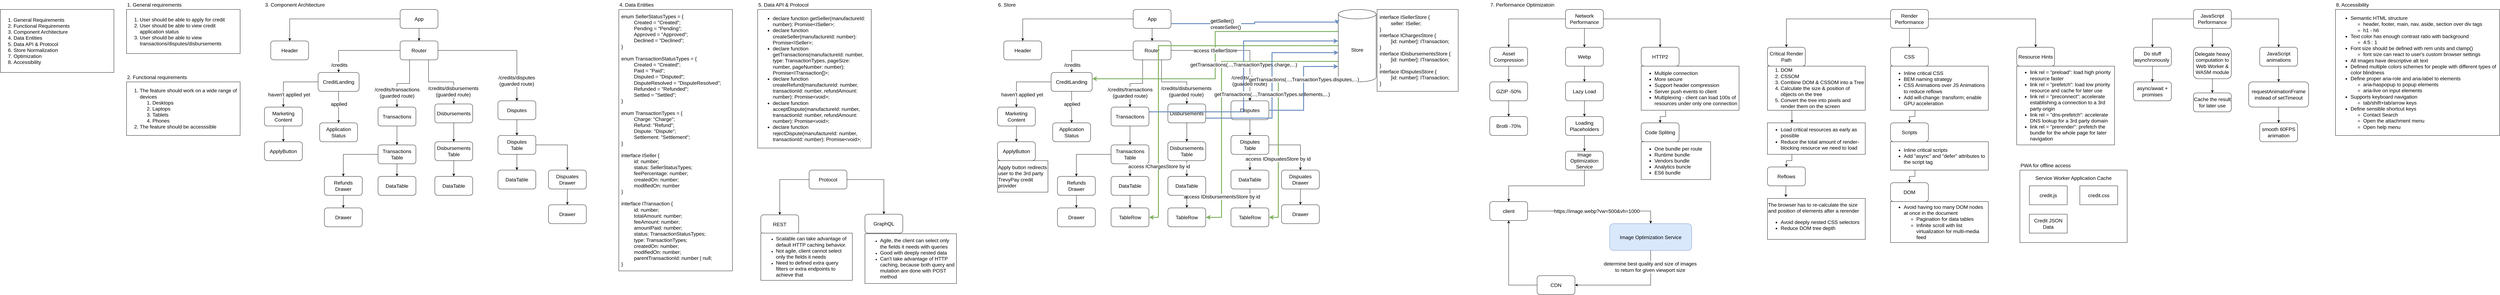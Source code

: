 <mxfile version="17.4.0" type="device"><diagram id="K6_-kgsIy9Ab0Kx6jHJF" name="Page-1"><mxGraphModel dx="2945" dy="1030" grid="1" gridSize="10" guides="1" tooltips="1" connect="1" arrows="1" fold="1" page="1" pageScale="1" pageWidth="850" pageHeight="1100" math="0" shadow="0"><root><mxCell id="0"/><mxCell id="1" parent="0"/><mxCell id="yBznA-HPrTCXpGcEWPHZ-2" value="&lt;ol style=&quot;font-size: 16px&quot;&gt;&lt;li&gt;General Requirements&lt;/li&gt;&lt;li&gt;Functional Requirements&lt;/li&gt;&lt;li&gt;Component Architecture&lt;/li&gt;&lt;li&gt;Data Entities&lt;/li&gt;&lt;li&gt;Data API &amp;amp; Protocol&lt;/li&gt;&lt;li&gt;Store Normalization&lt;/li&gt;&lt;li&gt;Optimization&lt;/li&gt;&lt;li&gt;Accessibility&amp;nbsp;&amp;nbsp;&lt;/li&gt;&lt;/ol&gt;" style="rounded=0;whiteSpace=wrap;html=1;align=left;" vertex="1" parent="1"><mxGeometry x="40" y="40" width="360" height="200" as="geometry"/></mxCell><mxCell id="yBznA-HPrTCXpGcEWPHZ-3" value="&lt;div style=&quot;font-size: 16px&quot;&gt;&lt;ol&gt;&lt;li&gt;&lt;span&gt;User should be able to apply for credit&lt;/span&gt;&lt;/li&gt;&lt;li&gt;&lt;span&gt;User should be able to view credit application status&lt;/span&gt;&lt;/li&gt;&lt;li&gt;&lt;span&gt;User should be able to view transactions/disputes/disbursements&lt;/span&gt;&lt;/li&gt;&lt;/ol&gt;&lt;/div&gt;" style="rounded=0;whiteSpace=wrap;html=1;align=left;" vertex="1" parent="1"><mxGeometry x="440" y="40" width="360" height="140" as="geometry"/></mxCell><mxCell id="yBznA-HPrTCXpGcEWPHZ-4" value="&lt;div style=&quot;font-size: 16px&quot;&gt;&lt;ol&gt;&lt;li&gt;The feature should work on a wide range of devices&lt;/li&gt;&lt;ol&gt;&lt;li&gt;Desktops&lt;/li&gt;&lt;li&gt;Laptops&lt;/li&gt;&lt;li&gt;Tablets&lt;/li&gt;&lt;li&gt;Phones&lt;/li&gt;&lt;/ol&gt;&lt;li&gt;The feature should be accesssible&lt;/li&gt;&lt;/ol&gt;&lt;/div&gt;" style="rounded=0;whiteSpace=wrap;html=1;align=left;" vertex="1" parent="1"><mxGeometry x="440" y="270" width="360" height="170" as="geometry"/></mxCell><mxCell id="yBznA-HPrTCXpGcEWPHZ-69" value="" style="group" vertex="1" connectable="0" parent="1"><mxGeometry x="877" y="40" width="1020" height="690" as="geometry"/></mxCell><mxCell id="yBznA-HPrTCXpGcEWPHZ-5" value="App" style="rounded=1;whiteSpace=wrap;html=1;fontSize=16;" vertex="1" parent="yBznA-HPrTCXpGcEWPHZ-69"><mxGeometry x="430" width="120" height="60" as="geometry"/></mxCell><mxCell id="yBznA-HPrTCXpGcEWPHZ-6" value="Router" style="whiteSpace=wrap;html=1;fontSize=16;rounded=1;" vertex="1" parent="yBznA-HPrTCXpGcEWPHZ-69"><mxGeometry x="430" y="100" width="120" height="60" as="geometry"/></mxCell><mxCell id="yBznA-HPrTCXpGcEWPHZ-7" value="" style="edgeStyle=orthogonalEdgeStyle;rounded=0;orthogonalLoop=1;jettySize=auto;html=1;fontSize=16;" edge="1" parent="yBznA-HPrTCXpGcEWPHZ-69" source="yBznA-HPrTCXpGcEWPHZ-5" target="yBznA-HPrTCXpGcEWPHZ-6"><mxGeometry relative="1" as="geometry"/></mxCell><mxCell id="yBznA-HPrTCXpGcEWPHZ-8" value="Header" style="whiteSpace=wrap;html=1;fontSize=16;rounded=1;" vertex="1" parent="yBznA-HPrTCXpGcEWPHZ-69"><mxGeometry x="20" y="100" width="120" height="60" as="geometry"/></mxCell><mxCell id="yBznA-HPrTCXpGcEWPHZ-10" style="edgeStyle=orthogonalEdgeStyle;rounded=0;orthogonalLoop=1;jettySize=auto;html=1;exitX=0;exitY=0.5;exitDx=0;exitDy=0;entryX=0.5;entryY=0;entryDx=0;entryDy=0;fontSize=16;" edge="1" parent="yBznA-HPrTCXpGcEWPHZ-69" source="yBznA-HPrTCXpGcEWPHZ-5" target="yBznA-HPrTCXpGcEWPHZ-8"><mxGeometry relative="1" as="geometry"/></mxCell><mxCell id="yBznA-HPrTCXpGcEWPHZ-11" value="CreditLanding" style="whiteSpace=wrap;html=1;fontSize=16;rounded=1;" vertex="1" parent="yBznA-HPrTCXpGcEWPHZ-69"><mxGeometry x="170" y="200" width="130" height="60" as="geometry"/></mxCell><mxCell id="yBznA-HPrTCXpGcEWPHZ-12" value="" style="edgeStyle=orthogonalEdgeStyle;rounded=0;orthogonalLoop=1;jettySize=auto;html=1;fontSize=16;" edge="1" parent="yBznA-HPrTCXpGcEWPHZ-69" source="yBznA-HPrTCXpGcEWPHZ-6" target="yBznA-HPrTCXpGcEWPHZ-11"><mxGeometry relative="1" as="geometry"/></mxCell><mxCell id="yBznA-HPrTCXpGcEWPHZ-13" value="/credits" style="edgeLabel;html=1;align=center;verticalAlign=middle;resizable=0;points=[];fontSize=16;" vertex="1" connectable="0" parent="yBznA-HPrTCXpGcEWPHZ-12"><mxGeometry x="0.814" y="2" relative="1" as="geometry"><mxPoint as="offset"/></mxGeometry></mxCell><mxCell id="yBznA-HPrTCXpGcEWPHZ-14" value="Marketing&lt;br&gt;Content" style="whiteSpace=wrap;html=1;fontSize=16;rounded=1;" vertex="1" parent="yBznA-HPrTCXpGcEWPHZ-69"><mxGeometry y="310" width="120" height="60" as="geometry"/></mxCell><mxCell id="yBznA-HPrTCXpGcEWPHZ-16" style="edgeStyle=orthogonalEdgeStyle;rounded=0;orthogonalLoop=1;jettySize=auto;html=1;exitX=0;exitY=0.5;exitDx=0;exitDy=0;fontSize=16;" edge="1" parent="yBznA-HPrTCXpGcEWPHZ-69" source="yBznA-HPrTCXpGcEWPHZ-11" target="yBznA-HPrTCXpGcEWPHZ-14"><mxGeometry relative="1" as="geometry"/></mxCell><mxCell id="yBznA-HPrTCXpGcEWPHZ-23" value="haven't applied yet" style="edgeLabel;html=1;align=center;verticalAlign=middle;resizable=0;points=[];fontSize=16;" vertex="1" connectable="0" parent="yBznA-HPrTCXpGcEWPHZ-16"><mxGeometry x="-0.347" relative="1" as="geometry"><mxPoint x="-30" y="40" as="offset"/></mxGeometry></mxCell><mxCell id="yBznA-HPrTCXpGcEWPHZ-19" value="ApplyButton" style="whiteSpace=wrap;html=1;fontSize=16;rounded=1;" vertex="1" parent="yBznA-HPrTCXpGcEWPHZ-69"><mxGeometry y="420" width="120" height="60" as="geometry"/></mxCell><mxCell id="yBznA-HPrTCXpGcEWPHZ-20" value="" style="edgeStyle=orthogonalEdgeStyle;rounded=0;orthogonalLoop=1;jettySize=auto;html=1;fontSize=16;" edge="1" parent="yBznA-HPrTCXpGcEWPHZ-69" source="yBznA-HPrTCXpGcEWPHZ-14" target="yBznA-HPrTCXpGcEWPHZ-19"><mxGeometry relative="1" as="geometry"/></mxCell><mxCell id="yBznA-HPrTCXpGcEWPHZ-21" value="Application&lt;br&gt;Status" style="whiteSpace=wrap;html=1;fontSize=16;rounded=1;" vertex="1" parent="yBznA-HPrTCXpGcEWPHZ-69"><mxGeometry x="175" y="360" width="120" height="60" as="geometry"/></mxCell><mxCell id="yBznA-HPrTCXpGcEWPHZ-22" value="" style="edgeStyle=orthogonalEdgeStyle;rounded=0;orthogonalLoop=1;jettySize=auto;html=1;fontSize=16;" edge="1" parent="yBznA-HPrTCXpGcEWPHZ-69" source="yBznA-HPrTCXpGcEWPHZ-11" target="yBznA-HPrTCXpGcEWPHZ-21"><mxGeometry relative="1" as="geometry"/></mxCell><mxCell id="yBznA-HPrTCXpGcEWPHZ-24" value="applied" style="edgeLabel;html=1;align=center;verticalAlign=middle;resizable=0;points=[];fontSize=16;" vertex="1" connectable="0" parent="yBznA-HPrTCXpGcEWPHZ-22"><mxGeometry x="-0.2" y="1" relative="1" as="geometry"><mxPoint as="offset"/></mxGeometry></mxCell><mxCell id="yBznA-HPrTCXpGcEWPHZ-26" value="Transactions" style="whiteSpace=wrap;html=1;fontSize=16;rounded=1;" vertex="1" parent="yBznA-HPrTCXpGcEWPHZ-69"><mxGeometry x="360" y="310" width="120" height="60" as="geometry"/></mxCell><mxCell id="yBznA-HPrTCXpGcEWPHZ-36" style="edgeStyle=orthogonalEdgeStyle;rounded=0;orthogonalLoop=1;jettySize=auto;html=1;exitX=0.25;exitY=1;exitDx=0;exitDy=0;entryX=0.5;entryY=0;entryDx=0;entryDy=0;fontSize=16;" edge="1" parent="yBznA-HPrTCXpGcEWPHZ-69" source="yBznA-HPrTCXpGcEWPHZ-6" target="yBznA-HPrTCXpGcEWPHZ-26"><mxGeometry relative="1" as="geometry"/></mxCell><mxCell id="yBznA-HPrTCXpGcEWPHZ-37" value="/credits/transactions&lt;br&gt;(guarded route)" style="edgeLabel;html=1;align=center;verticalAlign=middle;resizable=0;points=[];fontSize=16;" vertex="1" connectable="0" parent="yBznA-HPrTCXpGcEWPHZ-36"><mxGeometry x="0.514" relative="1" as="geometry"><mxPoint as="offset"/></mxGeometry></mxCell><mxCell id="yBznA-HPrTCXpGcEWPHZ-28" value="Disputes" style="whiteSpace=wrap;html=1;fontSize=16;rounded=1;" vertex="1" parent="yBznA-HPrTCXpGcEWPHZ-69"><mxGeometry x="740" y="290" width="120" height="60" as="geometry"/></mxCell><mxCell id="yBznA-HPrTCXpGcEWPHZ-60" style="edgeStyle=orthogonalEdgeStyle;rounded=0;orthogonalLoop=1;jettySize=auto;html=1;exitX=1;exitY=0.5;exitDx=0;exitDy=0;entryX=0.5;entryY=0;entryDx=0;entryDy=0;fontSize=16;" edge="1" parent="yBznA-HPrTCXpGcEWPHZ-69" source="yBznA-HPrTCXpGcEWPHZ-6" target="yBznA-HPrTCXpGcEWPHZ-28"><mxGeometry relative="1" as="geometry"/></mxCell><mxCell id="yBznA-HPrTCXpGcEWPHZ-63" value="/credits/disputes&lt;br&gt;(guarded route)" style="edgeLabel;html=1;align=center;verticalAlign=middle;resizable=0;points=[];fontSize=16;" vertex="1" connectable="0" parent="yBznA-HPrTCXpGcEWPHZ-60"><mxGeometry x="0.685" y="-1" relative="1" as="geometry"><mxPoint as="offset"/></mxGeometry></mxCell><mxCell id="yBznA-HPrTCXpGcEWPHZ-29" value="Disbursements" style="whiteSpace=wrap;html=1;fontSize=16;rounded=1;" vertex="1" parent="yBznA-HPrTCXpGcEWPHZ-69"><mxGeometry x="540" y="300" width="120" height="60" as="geometry"/></mxCell><mxCell id="yBznA-HPrTCXpGcEWPHZ-61" style="edgeStyle=orthogonalEdgeStyle;rounded=0;orthogonalLoop=1;jettySize=auto;html=1;exitX=0.75;exitY=1;exitDx=0;exitDy=0;entryX=0.5;entryY=0;entryDx=0;entryDy=0;fontSize=16;" edge="1" parent="yBznA-HPrTCXpGcEWPHZ-69" source="yBznA-HPrTCXpGcEWPHZ-6" target="yBznA-HPrTCXpGcEWPHZ-29"><mxGeometry relative="1" as="geometry"/></mxCell><mxCell id="yBznA-HPrTCXpGcEWPHZ-62" value="/credits/disbursements&lt;br&gt;(guarded route)" style="edgeLabel;html=1;align=center;verticalAlign=middle;resizable=0;points=[];fontSize=16;" vertex="1" connectable="0" parent="yBznA-HPrTCXpGcEWPHZ-61"><mxGeometry x="0.532" y="-2" relative="1" as="geometry"><mxPoint y="11" as="offset"/></mxGeometry></mxCell><mxCell id="yBznA-HPrTCXpGcEWPHZ-38" value="Transactions&lt;br&gt;Table" style="whiteSpace=wrap;html=1;fontSize=16;rounded=1;" vertex="1" parent="yBznA-HPrTCXpGcEWPHZ-69"><mxGeometry x="360" y="430" width="120" height="60" as="geometry"/></mxCell><mxCell id="yBznA-HPrTCXpGcEWPHZ-39" value="" style="edgeStyle=orthogonalEdgeStyle;rounded=0;orthogonalLoop=1;jettySize=auto;html=1;fontSize=16;" edge="1" parent="yBznA-HPrTCXpGcEWPHZ-69" source="yBznA-HPrTCXpGcEWPHZ-26" target="yBznA-HPrTCXpGcEWPHZ-38"><mxGeometry relative="1" as="geometry"/></mxCell><mxCell id="yBznA-HPrTCXpGcEWPHZ-40" value="Disputes&lt;br&gt;Table" style="whiteSpace=wrap;html=1;fontSize=16;rounded=1;" vertex="1" parent="yBznA-HPrTCXpGcEWPHZ-69"><mxGeometry x="740" y="400" width="120" height="60" as="geometry"/></mxCell><mxCell id="yBznA-HPrTCXpGcEWPHZ-41" value="" style="edgeStyle=orthogonalEdgeStyle;rounded=0;orthogonalLoop=1;jettySize=auto;html=1;fontSize=16;" edge="1" parent="yBznA-HPrTCXpGcEWPHZ-69" source="yBznA-HPrTCXpGcEWPHZ-28" target="yBznA-HPrTCXpGcEWPHZ-40"><mxGeometry relative="1" as="geometry"/></mxCell><mxCell id="yBznA-HPrTCXpGcEWPHZ-42" value="Disbursements&lt;br&gt;Table" style="whiteSpace=wrap;html=1;fontSize=16;rounded=1;" vertex="1" parent="yBznA-HPrTCXpGcEWPHZ-69"><mxGeometry x="540" y="420" width="120" height="60" as="geometry"/></mxCell><mxCell id="yBznA-HPrTCXpGcEWPHZ-43" value="" style="edgeStyle=orthogonalEdgeStyle;rounded=0;orthogonalLoop=1;jettySize=auto;html=1;fontSize=16;" edge="1" parent="yBznA-HPrTCXpGcEWPHZ-69" source="yBznA-HPrTCXpGcEWPHZ-29" target="yBznA-HPrTCXpGcEWPHZ-42"><mxGeometry relative="1" as="geometry"/></mxCell><mxCell id="yBznA-HPrTCXpGcEWPHZ-44" value="DataTable" style="whiteSpace=wrap;html=1;fontSize=16;rounded=1;" vertex="1" parent="yBznA-HPrTCXpGcEWPHZ-69"><mxGeometry x="360" y="530" width="120" height="60" as="geometry"/></mxCell><mxCell id="yBznA-HPrTCXpGcEWPHZ-45" value="" style="edgeStyle=orthogonalEdgeStyle;rounded=0;orthogonalLoop=1;jettySize=auto;html=1;fontSize=16;" edge="1" parent="yBznA-HPrTCXpGcEWPHZ-69" source="yBznA-HPrTCXpGcEWPHZ-38" target="yBznA-HPrTCXpGcEWPHZ-44"><mxGeometry relative="1" as="geometry"/></mxCell><mxCell id="yBznA-HPrTCXpGcEWPHZ-47" value="DataTable" style="whiteSpace=wrap;html=1;fontSize=16;rounded=1;" vertex="1" parent="yBznA-HPrTCXpGcEWPHZ-69"><mxGeometry x="740" y="510" width="120" height="60" as="geometry"/></mxCell><mxCell id="yBznA-HPrTCXpGcEWPHZ-48" style="edgeStyle=orthogonalEdgeStyle;rounded=0;orthogonalLoop=1;jettySize=auto;html=1;exitX=0.5;exitY=1;exitDx=0;exitDy=0;entryX=0.5;entryY=0;entryDx=0;entryDy=0;fontSize=16;" edge="1" parent="yBznA-HPrTCXpGcEWPHZ-69" source="yBznA-HPrTCXpGcEWPHZ-40" target="yBznA-HPrTCXpGcEWPHZ-47"><mxGeometry relative="1" as="geometry"/></mxCell><mxCell id="yBznA-HPrTCXpGcEWPHZ-49" value="DataTable" style="whiteSpace=wrap;html=1;fontSize=16;rounded=1;" vertex="1" parent="yBznA-HPrTCXpGcEWPHZ-69"><mxGeometry x="540" y="530" width="120" height="60" as="geometry"/></mxCell><mxCell id="yBznA-HPrTCXpGcEWPHZ-50" style="edgeStyle=orthogonalEdgeStyle;rounded=0;orthogonalLoop=1;jettySize=auto;html=1;exitX=0.5;exitY=1;exitDx=0;exitDy=0;entryX=0.5;entryY=0;entryDx=0;entryDy=0;fontSize=16;" edge="1" parent="yBznA-HPrTCXpGcEWPHZ-69" source="yBznA-HPrTCXpGcEWPHZ-42" target="yBznA-HPrTCXpGcEWPHZ-49"><mxGeometry relative="1" as="geometry"/></mxCell><mxCell id="yBznA-HPrTCXpGcEWPHZ-51" value="Dispuates&lt;br&gt;Drawer" style="whiteSpace=wrap;html=1;fontSize=16;rounded=1;" vertex="1" parent="yBznA-HPrTCXpGcEWPHZ-69"><mxGeometry x="900" y="510" width="120" height="60" as="geometry"/></mxCell><mxCell id="yBznA-HPrTCXpGcEWPHZ-52" value="" style="edgeStyle=orthogonalEdgeStyle;rounded=0;orthogonalLoop=1;jettySize=auto;html=1;fontSize=16;" edge="1" parent="yBznA-HPrTCXpGcEWPHZ-69" source="yBznA-HPrTCXpGcEWPHZ-40" target="yBznA-HPrTCXpGcEWPHZ-51"><mxGeometry relative="1" as="geometry"/></mxCell><mxCell id="yBznA-HPrTCXpGcEWPHZ-54" value="Refunds&lt;br&gt;Drawer" style="whiteSpace=wrap;html=1;fontSize=16;rounded=1;" vertex="1" parent="yBznA-HPrTCXpGcEWPHZ-69"><mxGeometry x="190" y="530" width="120" height="60" as="geometry"/></mxCell><mxCell id="yBznA-HPrTCXpGcEWPHZ-55" style="edgeStyle=orthogonalEdgeStyle;rounded=0;orthogonalLoop=1;jettySize=auto;html=1;exitX=0;exitY=0.5;exitDx=0;exitDy=0;entryX=0.5;entryY=0;entryDx=0;entryDy=0;fontSize=16;" edge="1" parent="yBznA-HPrTCXpGcEWPHZ-69" source="yBznA-HPrTCXpGcEWPHZ-38" target="yBznA-HPrTCXpGcEWPHZ-54"><mxGeometry relative="1" as="geometry"/></mxCell><mxCell id="yBznA-HPrTCXpGcEWPHZ-56" value="Drawer" style="whiteSpace=wrap;html=1;fontSize=16;rounded=1;" vertex="1" parent="yBznA-HPrTCXpGcEWPHZ-69"><mxGeometry x="190" y="630" width="120" height="60" as="geometry"/></mxCell><mxCell id="yBznA-HPrTCXpGcEWPHZ-57" value="" style="edgeStyle=orthogonalEdgeStyle;rounded=0;orthogonalLoop=1;jettySize=auto;html=1;fontSize=16;" edge="1" parent="yBznA-HPrTCXpGcEWPHZ-69" source="yBznA-HPrTCXpGcEWPHZ-54" target="yBznA-HPrTCXpGcEWPHZ-56"><mxGeometry relative="1" as="geometry"/></mxCell><mxCell id="yBznA-HPrTCXpGcEWPHZ-58" value="Drawer" style="whiteSpace=wrap;html=1;fontSize=16;rounded=1;" vertex="1" parent="yBznA-HPrTCXpGcEWPHZ-69"><mxGeometry x="900" y="620" width="120" height="60" as="geometry"/></mxCell><mxCell id="yBznA-HPrTCXpGcEWPHZ-59" style="edgeStyle=orthogonalEdgeStyle;rounded=0;orthogonalLoop=1;jettySize=auto;html=1;exitX=0.5;exitY=1;exitDx=0;exitDy=0;entryX=0.5;entryY=0;entryDx=0;entryDy=0;fontSize=16;" edge="1" parent="yBznA-HPrTCXpGcEWPHZ-69" source="yBznA-HPrTCXpGcEWPHZ-51" target="yBznA-HPrTCXpGcEWPHZ-58"><mxGeometry relative="1" as="geometry"/></mxCell><mxCell id="yBznA-HPrTCXpGcEWPHZ-71" value="&lt;div style=&quot;font-size: 16px&quot;&gt;&lt;div&gt;enum SellerStatusTypes = {&lt;/div&gt;&lt;/div&gt;&lt;blockquote style=&quot;margin: 0 0 0 40px ; border: none ; padding: 0px&quot;&gt;&lt;div style=&quot;font-size: 16px&quot;&gt;&lt;div&gt;Created = &quot;Created&quot;;&lt;/div&gt;&lt;/div&gt;&lt;div style=&quot;font-size: 16px&quot;&gt;&lt;div&gt;Pending = &quot;Pending&quot;;&lt;/div&gt;&lt;/div&gt;&lt;div style=&quot;font-size: 16px&quot;&gt;&lt;div&gt;Approved = &quot;Approved&quot;;&lt;/div&gt;&lt;/div&gt;&lt;div style=&quot;font-size: 16px&quot;&gt;&lt;div&gt;Declined = &quot;Declined&quot;;&lt;/div&gt;&lt;/div&gt;&lt;/blockquote&gt;&lt;div style=&quot;font-size: 16px&quot;&gt;&lt;div&gt;}&lt;/div&gt;&lt;div&gt;&lt;br&gt;&lt;/div&gt;&lt;div&gt;&lt;div&gt;enum TransactionStatusTypes = {&lt;/div&gt;&lt;blockquote style=&quot;font-size: 12px ; margin: 0px 0px 0px 40px ; border: none ; padding: 0px&quot;&gt;&lt;div style=&quot;font-size: 16px&quot;&gt;Created = &quot;Created&quot;;&lt;/div&gt;&lt;div style=&quot;font-size: 16px&quot;&gt;Paid = &quot;Paid&quot;;&lt;/div&gt;&lt;div style=&quot;font-size: 16px&quot;&gt;Disputed = &quot;Disputed&quot;;&lt;/div&gt;&lt;div style=&quot;font-size: 16px&quot;&gt;DisputeResolved = &quot;&lt;span&gt;DisputeResolved&quot;;&lt;/span&gt;&lt;/div&gt;&lt;div style=&quot;font-size: 16px&quot;&gt;Refunded = &quot;Refunded&quot;;&lt;/div&gt;&lt;div style=&quot;font-size: 16px&quot;&gt;Settled = &quot;Settled&quot;;&lt;/div&gt;&lt;/blockquote&gt;&lt;div&gt;}&lt;/div&gt;&lt;/div&gt;&lt;div&gt;&lt;br&gt;&lt;/div&gt;&lt;div&gt;enum&amp;nbsp;&lt;span&gt;TransactionTypes = {&lt;/span&gt;&lt;/div&gt;&lt;/div&gt;&lt;blockquote style=&quot;margin: 0 0 0 40px ; border: none ; padding: 0px&quot;&gt;&lt;div style=&quot;font-size: 16px&quot;&gt;&lt;div&gt;&lt;span&gt;Charge: &quot;Charge&quot;;&lt;/span&gt;&lt;/div&gt;&lt;/div&gt;&lt;div style=&quot;font-size: 16px&quot;&gt;&lt;div&gt;Refund: &quot;Refund&quot;;&lt;/div&gt;&lt;/div&gt;&lt;div style=&quot;font-size: 16px&quot;&gt;&lt;div&gt;&lt;span&gt;Dispute: &quot;Dispute&quot;;&lt;/span&gt;&lt;/div&gt;&lt;/div&gt;&lt;div style=&quot;font-size: 16px&quot;&gt;&lt;div&gt;&lt;span&gt;Settlement: &quot;Settlement&quot;;&lt;/span&gt;&lt;/div&gt;&lt;/div&gt;&lt;/blockquote&gt;&lt;div style=&quot;font-size: 16px&quot;&gt;&lt;div&gt;&lt;span&gt;}&lt;/span&gt;&lt;/div&gt;&lt;div&gt;&lt;br&gt;&lt;/div&gt;&lt;div&gt;interface ISeller {&lt;/div&gt;&lt;/div&gt;&lt;blockquote style=&quot;margin: 0 0 0 40px ; border: none ; padding: 0px&quot;&gt;&lt;div style=&quot;font-size: 16px&quot;&gt;&lt;div&gt;id: number;&lt;/div&gt;&lt;/div&gt;&lt;div style=&quot;font-size: 16px&quot;&gt;&lt;div&gt;status: SellerStatusTypes;&lt;/div&gt;&lt;/div&gt;&lt;div style=&quot;font-size: 16px&quot;&gt;&lt;div&gt;feePercentage: number;&lt;/div&gt;&lt;div&gt;createdOn: number;&lt;br&gt;&lt;/div&gt;&lt;div&gt;modifiedOn: number&lt;/div&gt;&lt;/div&gt;&lt;/blockquote&gt;&lt;div style=&quot;font-size: 16px&quot;&gt;&lt;div&gt;}&lt;/div&gt;&lt;div&gt;&lt;br&gt;&lt;/div&gt;&lt;div&gt;interface ITransaction {&lt;/div&gt;&lt;/div&gt;&lt;blockquote style=&quot;margin: 0 0 0 40px ; border: none ; padding: 0px&quot;&gt;&lt;div style=&quot;font-size: 16px&quot;&gt;&lt;div&gt;id: number;&lt;/div&gt;&lt;/div&gt;&lt;div style=&quot;font-size: 16px&quot;&gt;&lt;div&gt;totalAmount: number;&lt;/div&gt;&lt;/div&gt;&lt;div style=&quot;font-size: 16px&quot;&gt;&lt;div&gt;feeAmount: number;&lt;/div&gt;&lt;/div&gt;&lt;div style=&quot;font-size: 16px&quot;&gt;&lt;div&gt;amountPaid: number;&lt;/div&gt;&lt;/div&gt;&lt;div style=&quot;font-size: 16px&quot;&gt;&lt;div&gt;status:&amp;nbsp;&lt;span&gt;TransactionStatusTypes;&lt;/span&gt;&lt;/div&gt;&lt;div&gt;&lt;span&gt;type: TransactionTypes;&lt;/span&gt;&lt;/div&gt;&lt;div&gt;&lt;div&gt;createdOn: number;&lt;br&gt;&lt;/div&gt;&lt;div&gt;modifiedOn: number;&lt;/div&gt;&lt;/div&gt;&lt;div&gt;parentTransactionId: number | null;&lt;/div&gt;&lt;/div&gt;&lt;/blockquote&gt;&lt;div style=&quot;font-size: 16px&quot;&gt;&lt;div&gt;}&lt;/div&gt;&lt;/div&gt;" style="rounded=0;whiteSpace=wrap;html=1;align=left;spacing=8;" vertex="1" parent="1"><mxGeometry x="2000" y="40" width="360" height="830" as="geometry"/></mxCell><mxCell id="yBznA-HPrTCXpGcEWPHZ-72" value="&lt;div style=&quot;font-size: 16px&quot;&gt;&lt;ul&gt;&lt;li&gt;declare function getSeller(manufactureId: number): Promise&amp;lt;ISeller&amp;gt;;&lt;/li&gt;&lt;li&gt;declare function createSeller(manufactureId: number): Promise&amp;lt;ISeller&amp;gt;;&lt;/li&gt;&lt;li&gt;declare function getTransactions(manufactureId: number, type: TransactionTypes, pageSize: number, pageNumber: number&lt;span&gt;): Promise&amp;lt;ITransaction[]&amp;gt;;&lt;/span&gt;&lt;/li&gt;&lt;li&gt;&lt;span&gt;declare function createRefund(manufactureId: number, transactionId: number, refundAmount: number): Promise&amp;lt;void&amp;gt;;&lt;/span&gt;&lt;/li&gt;&lt;li&gt;declare function acceptDispute(manufactureId: number, transactionId: number, refundAmount: number): Promise&amp;lt;void&amp;gt;;&lt;/li&gt;&lt;li&gt;declare function rejectDispute(manufactureId: number, transactionId: number): Promise&amp;lt;void&amp;gt;;&lt;/li&gt;&lt;/ul&gt;&lt;/div&gt;" style="rounded=0;whiteSpace=wrap;html=1;align=left;spacing=8;" vertex="1" parent="1"><mxGeometry x="2440" y="40" width="360" height="440" as="geometry"/></mxCell><mxCell id="yBznA-HPrTCXpGcEWPHZ-73" value="1. General requirements" style="text;html=1;strokeColor=none;fillColor=none;align=left;verticalAlign=middle;whiteSpace=wrap;rounded=0;fontSize=16;" vertex="1" parent="1"><mxGeometry x="440" y="10" width="220" height="30" as="geometry"/></mxCell><mxCell id="yBznA-HPrTCXpGcEWPHZ-74" value="2. Functional requirements" style="text;html=1;strokeColor=none;fillColor=none;align=left;verticalAlign=middle;whiteSpace=wrap;rounded=0;fontSize=16;" vertex="1" parent="1"><mxGeometry x="440" y="240" width="220" height="30" as="geometry"/></mxCell><mxCell id="yBznA-HPrTCXpGcEWPHZ-78" value="3. Component Architecture" style="text;html=1;strokeColor=none;fillColor=none;align=left;verticalAlign=middle;whiteSpace=wrap;rounded=0;fontSize=16;" vertex="1" parent="1"><mxGeometry x="877" y="10" width="223" height="30" as="geometry"/></mxCell><mxCell id="yBznA-HPrTCXpGcEWPHZ-79" value="4. Data Entities" style="text;html=1;strokeColor=none;fillColor=none;align=left;verticalAlign=middle;whiteSpace=wrap;rounded=0;fontSize=16;" vertex="1" parent="1"><mxGeometry x="2000" y="10" width="223" height="30" as="geometry"/></mxCell><mxCell id="yBznA-HPrTCXpGcEWPHZ-80" value="5. Data API &amp;amp; Protocol" style="text;html=1;strokeColor=none;fillColor=none;align=left;verticalAlign=middle;whiteSpace=wrap;rounded=0;fontSize=16;" vertex="1" parent="1"><mxGeometry x="2440" y="10" width="223" height="30" as="geometry"/></mxCell><mxCell id="yBznA-HPrTCXpGcEWPHZ-99" value="" style="group" vertex="1" connectable="0" parent="1"><mxGeometry x="2450" y="550" width="620" height="360" as="geometry"/></mxCell><mxCell id="yBznA-HPrTCXpGcEWPHZ-84" value="Protocol" style="rounded=1;whiteSpace=wrap;html=1;fontSize=16;" vertex="1" parent="yBznA-HPrTCXpGcEWPHZ-99"><mxGeometry x="153" width="120" height="60" as="geometry"/></mxCell><mxCell id="yBznA-HPrTCXpGcEWPHZ-87" value="REST" style="whiteSpace=wrap;html=1;fontSize=16;rounded=1;" vertex="1" parent="yBznA-HPrTCXpGcEWPHZ-99"><mxGeometry y="142" width="120" height="60" as="geometry"/></mxCell><mxCell id="yBznA-HPrTCXpGcEWPHZ-88" value="" style="edgeStyle=orthogonalEdgeStyle;rounded=0;orthogonalLoop=1;jettySize=auto;html=1;fontSize=16;" edge="1" parent="yBznA-HPrTCXpGcEWPHZ-99" source="yBznA-HPrTCXpGcEWPHZ-84" target="yBznA-HPrTCXpGcEWPHZ-87"><mxGeometry relative="1" as="geometry"/></mxCell><mxCell id="yBznA-HPrTCXpGcEWPHZ-89" value="GraphQL" style="whiteSpace=wrap;html=1;fontSize=16;rounded=1;" vertex="1" parent="yBznA-HPrTCXpGcEWPHZ-99"><mxGeometry x="330" y="140" width="120" height="60" as="geometry"/></mxCell><mxCell id="yBznA-HPrTCXpGcEWPHZ-90" value="" style="edgeStyle=orthogonalEdgeStyle;rounded=0;orthogonalLoop=1;jettySize=auto;html=1;fontSize=16;" edge="1" parent="yBznA-HPrTCXpGcEWPHZ-99" source="yBznA-HPrTCXpGcEWPHZ-84" target="yBznA-HPrTCXpGcEWPHZ-89"><mxGeometry relative="1" as="geometry"/></mxCell><mxCell id="yBznA-HPrTCXpGcEWPHZ-97" value="&lt;ul&gt;&lt;li&gt;&lt;font style=&quot;font-size: 16px&quot;&gt;Scalable can take advantage of default HTTP caching behavior.&lt;/font&gt;&lt;/li&gt;&lt;li&gt;&lt;font style=&quot;font-size: 16px&quot;&gt;Not agile, client cannot select only the fields it needs&lt;/font&gt;&lt;/li&gt;&lt;li&gt;&lt;font style=&quot;font-size: 16px&quot;&gt;Need to defined extra query filters or extra endpoints to achieve that&lt;/font&gt;&lt;/li&gt;&lt;/ul&gt;" style="rounded=0;whiteSpace=wrap;html=1;align=left;spacing=8;" vertex="1" parent="yBznA-HPrTCXpGcEWPHZ-99"><mxGeometry y="200" width="290" height="150" as="geometry"/></mxCell><mxCell id="yBznA-HPrTCXpGcEWPHZ-98" value="&lt;ul&gt;&lt;li&gt;&lt;span style=&quot;font-size: 16px&quot;&gt;Agile, the client can select only the fields it needs with queries&lt;/span&gt;&lt;/li&gt;&lt;li&gt;&lt;span style=&quot;font-size: 16px&quot;&gt;Good with deeply nested data&lt;/span&gt;&lt;/li&gt;&lt;li&gt;&lt;span style=&quot;font-size: 16px&quot;&gt;Can't take advantage of HTTP caching, because both query and mutation are done with POST method&lt;/span&gt;&lt;/li&gt;&lt;/ul&gt;" style="rounded=0;whiteSpace=wrap;html=1;align=left;spacing=8;" vertex="1" parent="yBznA-HPrTCXpGcEWPHZ-99"><mxGeometry x="330" y="202" width="290" height="158" as="geometry"/></mxCell><mxCell id="yBznA-HPrTCXpGcEWPHZ-100" value="6. Store" style="text;html=1;strokeColor=none;fillColor=none;align=left;verticalAlign=middle;whiteSpace=wrap;rounded=0;fontSize=16;" vertex="1" parent="1"><mxGeometry x="3200" y="10" width="223" height="30" as="geometry"/></mxCell><mxCell id="yBznA-HPrTCXpGcEWPHZ-226" value="" style="group" vertex="1" connectable="0" parent="1"><mxGeometry x="3200" y="40" width="1460" height="690" as="geometry"/></mxCell><mxCell id="yBznA-HPrTCXpGcEWPHZ-101" value="" style="group" vertex="1" connectable="0" parent="yBznA-HPrTCXpGcEWPHZ-226"><mxGeometry width="1020" height="690" as="geometry"/></mxCell><mxCell id="yBznA-HPrTCXpGcEWPHZ-102" value="App" style="rounded=1;whiteSpace=wrap;html=1;fontSize=16;" vertex="1" parent="yBznA-HPrTCXpGcEWPHZ-101"><mxGeometry x="430" width="120" height="60" as="geometry"/></mxCell><mxCell id="yBznA-HPrTCXpGcEWPHZ-103" value="Router" style="whiteSpace=wrap;html=1;fontSize=16;rounded=1;" vertex="1" parent="yBznA-HPrTCXpGcEWPHZ-101"><mxGeometry x="430" y="100" width="120" height="60" as="geometry"/></mxCell><mxCell id="yBznA-HPrTCXpGcEWPHZ-104" value="" style="edgeStyle=orthogonalEdgeStyle;rounded=0;orthogonalLoop=1;jettySize=auto;html=1;fontSize=16;" edge="1" parent="yBznA-HPrTCXpGcEWPHZ-101" source="yBznA-HPrTCXpGcEWPHZ-102" target="yBznA-HPrTCXpGcEWPHZ-103"><mxGeometry relative="1" as="geometry"/></mxCell><mxCell id="yBznA-HPrTCXpGcEWPHZ-105" value="Header" style="whiteSpace=wrap;html=1;fontSize=16;rounded=1;" vertex="1" parent="yBznA-HPrTCXpGcEWPHZ-101"><mxGeometry x="20" y="100" width="120" height="60" as="geometry"/></mxCell><mxCell id="yBznA-HPrTCXpGcEWPHZ-106" style="edgeStyle=orthogonalEdgeStyle;rounded=0;orthogonalLoop=1;jettySize=auto;html=1;exitX=0;exitY=0.5;exitDx=0;exitDy=0;entryX=0.5;entryY=0;entryDx=0;entryDy=0;fontSize=16;" edge="1" parent="yBznA-HPrTCXpGcEWPHZ-101" source="yBznA-HPrTCXpGcEWPHZ-102" target="yBznA-HPrTCXpGcEWPHZ-105"><mxGeometry relative="1" as="geometry"/></mxCell><mxCell id="yBznA-HPrTCXpGcEWPHZ-107" value="CreditLanding" style="whiteSpace=wrap;html=1;fontSize=16;rounded=1;" vertex="1" parent="yBznA-HPrTCXpGcEWPHZ-101"><mxGeometry x="170" y="200" width="130" height="60" as="geometry"/></mxCell><mxCell id="yBznA-HPrTCXpGcEWPHZ-108" value="" style="edgeStyle=orthogonalEdgeStyle;rounded=0;orthogonalLoop=1;jettySize=auto;html=1;fontSize=16;" edge="1" parent="yBznA-HPrTCXpGcEWPHZ-101" source="yBznA-HPrTCXpGcEWPHZ-103" target="yBznA-HPrTCXpGcEWPHZ-107"><mxGeometry relative="1" as="geometry"/></mxCell><mxCell id="yBznA-HPrTCXpGcEWPHZ-109" value="/credits" style="edgeLabel;html=1;align=center;verticalAlign=middle;resizable=0;points=[];fontSize=16;" vertex="1" connectable="0" parent="yBznA-HPrTCXpGcEWPHZ-108"><mxGeometry x="0.814" y="2" relative="1" as="geometry"><mxPoint as="offset"/></mxGeometry></mxCell><mxCell id="yBznA-HPrTCXpGcEWPHZ-110" value="Marketing&lt;br&gt;Content" style="whiteSpace=wrap;html=1;fontSize=16;rounded=1;" vertex="1" parent="yBznA-HPrTCXpGcEWPHZ-101"><mxGeometry y="310" width="120" height="60" as="geometry"/></mxCell><mxCell id="yBznA-HPrTCXpGcEWPHZ-111" style="edgeStyle=orthogonalEdgeStyle;rounded=0;orthogonalLoop=1;jettySize=auto;html=1;exitX=0;exitY=0.5;exitDx=0;exitDy=0;fontSize=16;" edge="1" parent="yBznA-HPrTCXpGcEWPHZ-101" source="yBznA-HPrTCXpGcEWPHZ-107" target="yBznA-HPrTCXpGcEWPHZ-110"><mxGeometry relative="1" as="geometry"/></mxCell><mxCell id="yBznA-HPrTCXpGcEWPHZ-112" value="haven't applied yet" style="edgeLabel;html=1;align=center;verticalAlign=middle;resizable=0;points=[];fontSize=16;" vertex="1" connectable="0" parent="yBznA-HPrTCXpGcEWPHZ-111"><mxGeometry x="-0.347" relative="1" as="geometry"><mxPoint x="-30" y="40" as="offset"/></mxGeometry></mxCell><mxCell id="yBznA-HPrTCXpGcEWPHZ-113" value="ApplyButton" style="whiteSpace=wrap;html=1;fontSize=16;rounded=1;" vertex="1" parent="yBznA-HPrTCXpGcEWPHZ-101"><mxGeometry y="420" width="120" height="60" as="geometry"/></mxCell><mxCell id="yBznA-HPrTCXpGcEWPHZ-114" value="" style="edgeStyle=orthogonalEdgeStyle;rounded=0;orthogonalLoop=1;jettySize=auto;html=1;fontSize=16;" edge="1" parent="yBznA-HPrTCXpGcEWPHZ-101" source="yBznA-HPrTCXpGcEWPHZ-110" target="yBznA-HPrTCXpGcEWPHZ-113"><mxGeometry relative="1" as="geometry"/></mxCell><mxCell id="yBznA-HPrTCXpGcEWPHZ-115" value="Application&lt;br&gt;Status" style="whiteSpace=wrap;html=1;fontSize=16;rounded=1;" vertex="1" parent="yBznA-HPrTCXpGcEWPHZ-101"><mxGeometry x="175" y="360" width="120" height="60" as="geometry"/></mxCell><mxCell id="yBznA-HPrTCXpGcEWPHZ-116" value="" style="edgeStyle=orthogonalEdgeStyle;rounded=0;orthogonalLoop=1;jettySize=auto;html=1;fontSize=16;" edge="1" parent="yBznA-HPrTCXpGcEWPHZ-101" source="yBznA-HPrTCXpGcEWPHZ-107" target="yBznA-HPrTCXpGcEWPHZ-115"><mxGeometry relative="1" as="geometry"/></mxCell><mxCell id="yBznA-HPrTCXpGcEWPHZ-117" value="applied" style="edgeLabel;html=1;align=center;verticalAlign=middle;resizable=0;points=[];fontSize=16;" vertex="1" connectable="0" parent="yBznA-HPrTCXpGcEWPHZ-116"><mxGeometry x="-0.2" y="1" relative="1" as="geometry"><mxPoint as="offset"/></mxGeometry></mxCell><mxCell id="yBznA-HPrTCXpGcEWPHZ-118" value="Transactions" style="whiteSpace=wrap;html=1;fontSize=16;rounded=1;" vertex="1" parent="yBznA-HPrTCXpGcEWPHZ-101"><mxGeometry x="360" y="310" width="120" height="60" as="geometry"/></mxCell><mxCell id="yBznA-HPrTCXpGcEWPHZ-119" style="edgeStyle=orthogonalEdgeStyle;rounded=0;orthogonalLoop=1;jettySize=auto;html=1;exitX=0.25;exitY=1;exitDx=0;exitDy=0;entryX=0.5;entryY=0;entryDx=0;entryDy=0;fontSize=16;" edge="1" parent="yBznA-HPrTCXpGcEWPHZ-101" source="yBznA-HPrTCXpGcEWPHZ-103" target="yBznA-HPrTCXpGcEWPHZ-118"><mxGeometry relative="1" as="geometry"/></mxCell><mxCell id="yBznA-HPrTCXpGcEWPHZ-120" value="/credits/transactions&lt;br&gt;(guarded route)" style="edgeLabel;html=1;align=center;verticalAlign=middle;resizable=0;points=[];fontSize=16;" vertex="1" connectable="0" parent="yBznA-HPrTCXpGcEWPHZ-119"><mxGeometry x="0.514" relative="1" as="geometry"><mxPoint as="offset"/></mxGeometry></mxCell><mxCell id="yBznA-HPrTCXpGcEWPHZ-121" value="Disputes" style="whiteSpace=wrap;html=1;fontSize=16;rounded=1;" vertex="1" parent="yBznA-HPrTCXpGcEWPHZ-101"><mxGeometry x="740" y="290" width="120" height="60" as="geometry"/></mxCell><mxCell id="yBznA-HPrTCXpGcEWPHZ-122" style="edgeStyle=orthogonalEdgeStyle;rounded=0;orthogonalLoop=1;jettySize=auto;html=1;exitX=1;exitY=0.5;exitDx=0;exitDy=0;entryX=0.5;entryY=0;entryDx=0;entryDy=0;fontSize=16;" edge="1" parent="yBznA-HPrTCXpGcEWPHZ-101" source="yBznA-HPrTCXpGcEWPHZ-103" target="yBznA-HPrTCXpGcEWPHZ-121"><mxGeometry relative="1" as="geometry"/></mxCell><mxCell id="yBznA-HPrTCXpGcEWPHZ-123" value="/credits/disputes&lt;br&gt;(guarded route)" style="edgeLabel;html=1;align=center;verticalAlign=middle;resizable=0;points=[];fontSize=16;" vertex="1" connectable="0" parent="yBznA-HPrTCXpGcEWPHZ-122"><mxGeometry x="0.685" y="-1" relative="1" as="geometry"><mxPoint as="offset"/></mxGeometry></mxCell><mxCell id="yBznA-HPrTCXpGcEWPHZ-124" value="Disbursements" style="whiteSpace=wrap;html=1;fontSize=16;rounded=1;" vertex="1" parent="yBznA-HPrTCXpGcEWPHZ-101"><mxGeometry x="540" y="300" width="120" height="60" as="geometry"/></mxCell><mxCell id="yBznA-HPrTCXpGcEWPHZ-125" style="edgeStyle=orthogonalEdgeStyle;rounded=0;orthogonalLoop=1;jettySize=auto;html=1;exitX=0.75;exitY=1;exitDx=0;exitDy=0;entryX=0.5;entryY=0;entryDx=0;entryDy=0;fontSize=16;" edge="1" parent="yBznA-HPrTCXpGcEWPHZ-101" source="yBznA-HPrTCXpGcEWPHZ-103" target="yBznA-HPrTCXpGcEWPHZ-124"><mxGeometry relative="1" as="geometry"/></mxCell><mxCell id="yBznA-HPrTCXpGcEWPHZ-126" value="/credits/disbursements&lt;br&gt;(guarded route)" style="edgeLabel;html=1;align=center;verticalAlign=middle;resizable=0;points=[];fontSize=16;" vertex="1" connectable="0" parent="yBznA-HPrTCXpGcEWPHZ-125"><mxGeometry x="0.532" y="-2" relative="1" as="geometry"><mxPoint y="11" as="offset"/></mxGeometry></mxCell><mxCell id="yBznA-HPrTCXpGcEWPHZ-127" value="Transactions&lt;br&gt;Table" style="whiteSpace=wrap;html=1;fontSize=16;rounded=1;" vertex="1" parent="yBznA-HPrTCXpGcEWPHZ-101"><mxGeometry x="360" y="430" width="120" height="60" as="geometry"/></mxCell><mxCell id="yBznA-HPrTCXpGcEWPHZ-128" value="" style="edgeStyle=orthogonalEdgeStyle;rounded=0;orthogonalLoop=1;jettySize=auto;html=1;fontSize=16;" edge="1" parent="yBznA-HPrTCXpGcEWPHZ-101" source="yBznA-HPrTCXpGcEWPHZ-118" target="yBznA-HPrTCXpGcEWPHZ-127"><mxGeometry relative="1" as="geometry"/></mxCell><mxCell id="yBznA-HPrTCXpGcEWPHZ-129" value="Disputes&lt;br&gt;Table" style="whiteSpace=wrap;html=1;fontSize=16;rounded=1;" vertex="1" parent="yBznA-HPrTCXpGcEWPHZ-101"><mxGeometry x="740" y="400" width="120" height="60" as="geometry"/></mxCell><mxCell id="yBznA-HPrTCXpGcEWPHZ-130" value="" style="edgeStyle=orthogonalEdgeStyle;rounded=0;orthogonalLoop=1;jettySize=auto;html=1;fontSize=16;" edge="1" parent="yBznA-HPrTCXpGcEWPHZ-101" source="yBznA-HPrTCXpGcEWPHZ-121" target="yBznA-HPrTCXpGcEWPHZ-129"><mxGeometry relative="1" as="geometry"/></mxCell><mxCell id="yBznA-HPrTCXpGcEWPHZ-131" value="Disbursements&lt;br&gt;Table" style="whiteSpace=wrap;html=1;fontSize=16;rounded=1;" vertex="1" parent="yBznA-HPrTCXpGcEWPHZ-101"><mxGeometry x="540" y="420" width="120" height="60" as="geometry"/></mxCell><mxCell id="yBznA-HPrTCXpGcEWPHZ-132" value="" style="edgeStyle=orthogonalEdgeStyle;rounded=0;orthogonalLoop=1;jettySize=auto;html=1;fontSize=16;" edge="1" parent="yBznA-HPrTCXpGcEWPHZ-101" source="yBznA-HPrTCXpGcEWPHZ-124" target="yBznA-HPrTCXpGcEWPHZ-131"><mxGeometry relative="1" as="geometry"/></mxCell><mxCell id="yBznA-HPrTCXpGcEWPHZ-133" value="DataTable" style="whiteSpace=wrap;html=1;fontSize=16;rounded=1;" vertex="1" parent="yBznA-HPrTCXpGcEWPHZ-101"><mxGeometry x="360" y="530" width="120" height="60" as="geometry"/></mxCell><mxCell id="yBznA-HPrTCXpGcEWPHZ-134" value="" style="edgeStyle=orthogonalEdgeStyle;rounded=0;orthogonalLoop=1;jettySize=auto;html=1;fontSize=16;" edge="1" parent="yBznA-HPrTCXpGcEWPHZ-101" source="yBznA-HPrTCXpGcEWPHZ-127" target="yBznA-HPrTCXpGcEWPHZ-133"><mxGeometry relative="1" as="geometry"/></mxCell><mxCell id="yBznA-HPrTCXpGcEWPHZ-213" style="edgeStyle=orthogonalEdgeStyle;rounded=0;orthogonalLoop=1;jettySize=auto;html=1;exitX=0.5;exitY=1;exitDx=0;exitDy=0;fontSize=16;strokeWidth=1;" edge="1" parent="yBznA-HPrTCXpGcEWPHZ-101" source="yBznA-HPrTCXpGcEWPHZ-135" target="yBznA-HPrTCXpGcEWPHZ-212"><mxGeometry relative="1" as="geometry"/></mxCell><mxCell id="yBznA-HPrTCXpGcEWPHZ-135" value="DataTable" style="whiteSpace=wrap;html=1;fontSize=16;rounded=1;" vertex="1" parent="yBznA-HPrTCXpGcEWPHZ-101"><mxGeometry x="740" y="510" width="120" height="60" as="geometry"/></mxCell><mxCell id="yBznA-HPrTCXpGcEWPHZ-136" style="edgeStyle=orthogonalEdgeStyle;rounded=0;orthogonalLoop=1;jettySize=auto;html=1;exitX=0.5;exitY=1;exitDx=0;exitDy=0;entryX=0.5;entryY=0;entryDx=0;entryDy=0;fontSize=16;" edge="1" parent="yBznA-HPrTCXpGcEWPHZ-101" source="yBznA-HPrTCXpGcEWPHZ-129" target="yBznA-HPrTCXpGcEWPHZ-135"><mxGeometry relative="1" as="geometry"/></mxCell><mxCell id="yBznA-HPrTCXpGcEWPHZ-137" value="DataTable" style="whiteSpace=wrap;html=1;fontSize=16;rounded=1;" vertex="1" parent="yBznA-HPrTCXpGcEWPHZ-101"><mxGeometry x="540" y="530" width="120" height="60" as="geometry"/></mxCell><mxCell id="yBznA-HPrTCXpGcEWPHZ-138" style="edgeStyle=orthogonalEdgeStyle;rounded=0;orthogonalLoop=1;jettySize=auto;html=1;exitX=0.5;exitY=1;exitDx=0;exitDy=0;entryX=0.5;entryY=0;entryDx=0;entryDy=0;fontSize=16;" edge="1" parent="yBznA-HPrTCXpGcEWPHZ-101" source="yBznA-HPrTCXpGcEWPHZ-131" target="yBznA-HPrTCXpGcEWPHZ-137"><mxGeometry relative="1" as="geometry"/></mxCell><mxCell id="yBznA-HPrTCXpGcEWPHZ-139" value="Dispuates&lt;br&gt;Drawer" style="whiteSpace=wrap;html=1;fontSize=16;rounded=1;" vertex="1" parent="yBznA-HPrTCXpGcEWPHZ-101"><mxGeometry x="900" y="510" width="120" height="60" as="geometry"/></mxCell><mxCell id="yBznA-HPrTCXpGcEWPHZ-140" value="" style="edgeStyle=orthogonalEdgeStyle;rounded=0;orthogonalLoop=1;jettySize=auto;html=1;fontSize=16;" edge="1" parent="yBznA-HPrTCXpGcEWPHZ-101" source="yBznA-HPrTCXpGcEWPHZ-129" target="yBznA-HPrTCXpGcEWPHZ-139"><mxGeometry relative="1" as="geometry"/></mxCell><mxCell id="yBznA-HPrTCXpGcEWPHZ-141" value="Refunds&lt;br&gt;Drawer" style="whiteSpace=wrap;html=1;fontSize=16;rounded=1;" vertex="1" parent="yBznA-HPrTCXpGcEWPHZ-101"><mxGeometry x="190" y="530" width="120" height="60" as="geometry"/></mxCell><mxCell id="yBznA-HPrTCXpGcEWPHZ-142" style="edgeStyle=orthogonalEdgeStyle;rounded=0;orthogonalLoop=1;jettySize=auto;html=1;exitX=0;exitY=0.5;exitDx=0;exitDy=0;entryX=0.5;entryY=0;entryDx=0;entryDy=0;fontSize=16;" edge="1" parent="yBznA-HPrTCXpGcEWPHZ-101" source="yBznA-HPrTCXpGcEWPHZ-127" target="yBznA-HPrTCXpGcEWPHZ-141"><mxGeometry relative="1" as="geometry"/></mxCell><mxCell id="yBznA-HPrTCXpGcEWPHZ-143" value="Drawer" style="whiteSpace=wrap;html=1;fontSize=16;rounded=1;" vertex="1" parent="yBznA-HPrTCXpGcEWPHZ-101"><mxGeometry x="190" y="630" width="120" height="60" as="geometry"/></mxCell><mxCell id="yBznA-HPrTCXpGcEWPHZ-144" value="" style="edgeStyle=orthogonalEdgeStyle;rounded=0;orthogonalLoop=1;jettySize=auto;html=1;fontSize=16;" edge="1" parent="yBznA-HPrTCXpGcEWPHZ-101" source="yBznA-HPrTCXpGcEWPHZ-141" target="yBznA-HPrTCXpGcEWPHZ-143"><mxGeometry relative="1" as="geometry"/></mxCell><mxCell id="yBznA-HPrTCXpGcEWPHZ-145" value="Drawer" style="whiteSpace=wrap;html=1;fontSize=16;rounded=1;" vertex="1" parent="yBznA-HPrTCXpGcEWPHZ-101"><mxGeometry x="900" y="620" width="120" height="60" as="geometry"/></mxCell><mxCell id="yBznA-HPrTCXpGcEWPHZ-146" style="edgeStyle=orthogonalEdgeStyle;rounded=0;orthogonalLoop=1;jettySize=auto;html=1;exitX=0.5;exitY=1;exitDx=0;exitDy=0;entryX=0.5;entryY=0;entryDx=0;entryDy=0;fontSize=16;" edge="1" parent="yBznA-HPrTCXpGcEWPHZ-101" source="yBznA-HPrTCXpGcEWPHZ-139" target="yBznA-HPrTCXpGcEWPHZ-145"><mxGeometry relative="1" as="geometry"/></mxCell><mxCell id="yBznA-HPrTCXpGcEWPHZ-156" value="Apply button redirects user to the 3rd party TrevyPay credit provider" style="rounded=0;whiteSpace=wrap;html=1;fontSize=16;align=left;" vertex="1" parent="yBznA-HPrTCXpGcEWPHZ-101"><mxGeometry y="480" width="160" height="100" as="geometry"/></mxCell><mxCell id="yBznA-HPrTCXpGcEWPHZ-159" value="TableRow" style="whiteSpace=wrap;html=1;fontSize=16;rounded=1;" vertex="1" parent="yBznA-HPrTCXpGcEWPHZ-101"><mxGeometry x="360" y="630" width="120" height="60" as="geometry"/></mxCell><mxCell id="yBznA-HPrTCXpGcEWPHZ-160" value="" style="edgeStyle=orthogonalEdgeStyle;rounded=0;orthogonalLoop=1;jettySize=auto;html=1;fontSize=16;strokeWidth=1;" edge="1" parent="yBznA-HPrTCXpGcEWPHZ-101" source="yBznA-HPrTCXpGcEWPHZ-133" target="yBznA-HPrTCXpGcEWPHZ-159"><mxGeometry relative="1" as="geometry"/></mxCell><mxCell id="yBznA-HPrTCXpGcEWPHZ-210" value="TableRow" style="whiteSpace=wrap;html=1;fontSize=16;rounded=1;" vertex="1" parent="yBznA-HPrTCXpGcEWPHZ-101"><mxGeometry x="540" y="630" width="120" height="60" as="geometry"/></mxCell><mxCell id="yBznA-HPrTCXpGcEWPHZ-212" value="TableRow" style="whiteSpace=wrap;html=1;fontSize=16;rounded=1;" vertex="1" parent="yBznA-HPrTCXpGcEWPHZ-101"><mxGeometry x="740" y="630" width="120" height="60" as="geometry"/></mxCell><mxCell id="yBznA-HPrTCXpGcEWPHZ-152" style="edgeStyle=orthogonalEdgeStyle;rounded=0;orthogonalLoop=1;jettySize=auto;html=1;exitX=-0.008;exitY=0.313;exitDx=0;exitDy=0;exitPerimeter=0;fontSize=16;strokeWidth=3;fillColor=#d5e8d4;strokeColor=#82b366;" edge="1" parent="yBznA-HPrTCXpGcEWPHZ-226" source="yBznA-HPrTCXpGcEWPHZ-147"><mxGeometry relative="1" as="geometry"><mxPoint x="300" y="220" as="targetPoint"/><Array as="points"><mxPoint x="1080" y="70"/><mxPoint x="690" y="70"/><mxPoint x="690" y="220"/></Array></mxGeometry></mxCell><mxCell id="yBznA-HPrTCXpGcEWPHZ-153" value="access ISellerStore" style="edgeLabel;html=1;align=center;verticalAlign=middle;resizable=0;points=[];fontSize=16;" vertex="1" connectable="0" parent="yBznA-HPrTCXpGcEWPHZ-152"><mxGeometry x="-0.053" relative="1" as="geometry"><mxPoint y="11" as="offset"/></mxGeometry></mxCell><mxCell id="yBznA-HPrTCXpGcEWPHZ-214" style="edgeStyle=orthogonalEdgeStyle;rounded=0;orthogonalLoop=1;jettySize=auto;html=1;exitX=0;exitY=0.5;exitDx=0;exitDy=0;exitPerimeter=0;entryX=1;entryY=0.5;entryDx=0;entryDy=0;fontSize=16;strokeWidth=3;fillColor=#d5e8d4;strokeColor=#82b366;" edge="1" parent="yBznA-HPrTCXpGcEWPHZ-226" source="yBznA-HPrTCXpGcEWPHZ-147" target="yBznA-HPrTCXpGcEWPHZ-159"><mxGeometry relative="1" as="geometry"><Array as="points"><mxPoint x="510" y="115"/><mxPoint x="510" y="660"/></Array></mxGeometry></mxCell><mxCell id="yBznA-HPrTCXpGcEWPHZ-215" value="access IChargesStore by id" style="edgeLabel;html=1;align=center;verticalAlign=middle;resizable=0;points=[];fontSize=16;" vertex="1" connectable="0" parent="yBznA-HPrTCXpGcEWPHZ-214"><mxGeometry x="0.665" y="2" relative="1" as="geometry"><mxPoint as="offset"/></mxGeometry></mxCell><mxCell id="yBznA-HPrTCXpGcEWPHZ-218" style="edgeStyle=orthogonalEdgeStyle;rounded=0;orthogonalLoop=1;jettySize=auto;html=1;exitX=0;exitY=0;exitDx=0;exitDy=165;exitPerimeter=0;entryX=1;entryY=0.5;entryDx=0;entryDy=0;fontSize=16;strokeWidth=3;fillColor=#d5e8d4;strokeColor=#82b366;" edge="1" parent="yBznA-HPrTCXpGcEWPHZ-226" source="yBznA-HPrTCXpGcEWPHZ-147" target="yBznA-HPrTCXpGcEWPHZ-210"><mxGeometry relative="1" as="geometry"><Array as="points"><mxPoint x="710" y="165"/><mxPoint x="710" y="660"/></Array></mxGeometry></mxCell><mxCell id="yBznA-HPrTCXpGcEWPHZ-219" value="access IDisbursementsStore by id" style="edgeLabel;html=1;align=center;verticalAlign=middle;resizable=0;points=[];fontSize=16;" vertex="1" connectable="0" parent="yBznA-HPrTCXpGcEWPHZ-218"><mxGeometry x="0.746" y="1" relative="1" as="geometry"><mxPoint as="offset"/></mxGeometry></mxCell><mxCell id="yBznA-HPrTCXpGcEWPHZ-222" style="edgeStyle=orthogonalEdgeStyle;rounded=0;orthogonalLoop=1;jettySize=auto;html=1;exitX=0;exitY=1;exitDx=0;exitDy=-15;exitPerimeter=0;entryX=1;entryY=0.5;entryDx=0;entryDy=0;fontSize=16;strokeWidth=3;fillColor=#d5e8d4;strokeColor=#82b366;" edge="1" parent="yBznA-HPrTCXpGcEWPHZ-226" source="yBznA-HPrTCXpGcEWPHZ-147" target="yBznA-HPrTCXpGcEWPHZ-212"><mxGeometry relative="1" as="geometry"><Array as="points"><mxPoint x="890" y="215"/><mxPoint x="890" y="660"/></Array></mxGeometry></mxCell><mxCell id="yBznA-HPrTCXpGcEWPHZ-223" value="access IDispuatesStore by id" style="edgeLabel;html=1;align=center;verticalAlign=middle;resizable=0;points=[];fontSize=16;" vertex="1" connectable="0" parent="yBznA-HPrTCXpGcEWPHZ-222"><mxGeometry x="0.35" y="-1" relative="1" as="geometry"><mxPoint as="offset"/></mxGeometry></mxCell><mxCell id="yBznA-HPrTCXpGcEWPHZ-147" value="Store" style="shape=cylinder3;whiteSpace=wrap;html=1;boundedLbl=1;backgroundOutline=1;size=15;fontSize=16;" vertex="1" parent="yBznA-HPrTCXpGcEWPHZ-226"><mxGeometry x="1080" width="120" height="230" as="geometry"/></mxCell><mxCell id="yBznA-HPrTCXpGcEWPHZ-149" value="&lt;div style=&quot;font-size: 16px&quot;&gt;&lt;div&gt;interface ISellerStore {&lt;/div&gt;&lt;div&gt;&lt;span style=&quot;white-space: pre&quot;&gt;&#9;&lt;/span&gt;seller: ISeller;&lt;br&gt;&lt;/div&gt;&lt;div&gt;}&lt;/div&gt;&lt;/div&gt;&lt;div style=&quot;font-size: 16px&quot;&gt;interface IChargesStore {&lt;/div&gt;&lt;div style=&quot;font-size: 16px&quot;&gt;&lt;span&gt;&#9;&lt;/span&gt;&lt;span&gt;&#9;&lt;/span&gt;&lt;span style=&quot;white-space: pre&quot;&gt;&#9;&lt;/span&gt;[id: number]: ITransaction;&lt;br&gt;&lt;/div&gt;&lt;div style=&quot;font-size: 16px&quot;&gt;}&lt;/div&gt;&lt;div style=&quot;font-size: 16px&quot;&gt;&lt;div&gt;interface IDisbursementsStore {&lt;/div&gt;&lt;div&gt;&lt;span&gt;&#9;&lt;/span&gt;&lt;span&gt;&#9;&lt;/span&gt;&lt;span style=&quot;white-space: pre&quot;&gt;&#9;&lt;/span&gt;[id: number]: ITransaction;&lt;br&gt;&lt;/div&gt;&lt;div&gt;}&lt;/div&gt;&lt;div&gt;&lt;div&gt;interface IDisputesStore {&lt;/div&gt;&lt;div&gt;&lt;span&gt;&#9;&lt;/span&gt;&lt;span&gt;&#9;&lt;/span&gt;&lt;span style=&quot;white-space: pre&quot;&gt;&#9;&lt;/span&gt;[id: number]: ITransaction;&lt;br&gt;&lt;/div&gt;&lt;div&gt;}&lt;/div&gt;&lt;/div&gt;&lt;/div&gt;" style="rounded=0;whiteSpace=wrap;html=1;align=left;spacing=8;" vertex="1" parent="yBznA-HPrTCXpGcEWPHZ-226"><mxGeometry x="1203" width="257" height="260" as="geometry"/></mxCell><mxCell id="yBznA-HPrTCXpGcEWPHZ-150" style="edgeStyle=orthogonalEdgeStyle;rounded=0;orthogonalLoop=1;jettySize=auto;html=1;exitX=1;exitY=0.75;exitDx=0;exitDy=0;entryX=-0.033;entryY=0.204;entryDx=0;entryDy=0;entryPerimeter=0;fontSize=16;fillColor=#dae8fc;strokeColor=#6c8ebf;strokeWidth=3;" edge="1" parent="yBznA-HPrTCXpGcEWPHZ-226" source="yBznA-HPrTCXpGcEWPHZ-102" target="yBznA-HPrTCXpGcEWPHZ-147"><mxGeometry relative="1" as="geometry"><Array as="points"><mxPoint x="815" y="45"/><mxPoint x="815" y="40"/><mxPoint x="1076" y="40"/></Array></mxGeometry></mxCell><mxCell id="yBznA-HPrTCXpGcEWPHZ-151" value="&lt;div style=&quot;text-align: left&quot;&gt;&lt;span style=&quot;background-color: rgb(248 , 249 , 250)&quot;&gt;getSeller()&lt;/span&gt;&lt;/div&gt;&lt;span style=&quot;background-color: rgb(248 , 249 , 250)&quot;&gt;&lt;div style=&quot;text-align: left&quot;&gt;createSeller()&lt;/div&gt;&lt;/span&gt;" style="edgeLabel;html=1;align=center;verticalAlign=middle;resizable=0;points=[];fontSize=16;" vertex="1" connectable="0" parent="yBznA-HPrTCXpGcEWPHZ-150"><mxGeometry x="-0.356" y="-1" relative="1" as="geometry"><mxPoint as="offset"/></mxGeometry></mxCell><mxCell id="yBznA-HPrTCXpGcEWPHZ-157" style="edgeStyle=orthogonalEdgeStyle;rounded=0;orthogonalLoop=1;jettySize=auto;html=1;exitX=1;exitY=0.25;exitDx=0;exitDy=0;entryX=0;entryY=0.435;entryDx=0;entryDy=0;entryPerimeter=0;fontSize=16;strokeWidth=3;fillColor=#dae8fc;strokeColor=#6c8ebf;" edge="1" parent="yBznA-HPrTCXpGcEWPHZ-226" source="yBznA-HPrTCXpGcEWPHZ-118" target="yBznA-HPrTCXpGcEWPHZ-147"><mxGeometry relative="1" as="geometry"/></mxCell><mxCell id="yBznA-HPrTCXpGcEWPHZ-158" value="getTransactions(...,TransactionTypes.charge,...)" style="edgeLabel;html=1;align=center;verticalAlign=middle;resizable=0;points=[];fontSize=16;" vertex="1" connectable="0" parent="yBznA-HPrTCXpGcEWPHZ-157"><mxGeometry x="0.091" relative="1" as="geometry"><mxPoint as="offset"/></mxGeometry></mxCell><mxCell id="yBznA-HPrTCXpGcEWPHZ-211" style="edgeStyle=orthogonalEdgeStyle;rounded=0;orthogonalLoop=1;jettySize=auto;html=1;exitX=0.5;exitY=1;exitDx=0;exitDy=0;fontSize=16;strokeWidth=1;" edge="1" parent="yBznA-HPrTCXpGcEWPHZ-226" source="yBznA-HPrTCXpGcEWPHZ-137"><mxGeometry relative="1" as="geometry"><mxPoint x="600" y="630" as="targetPoint"/></mxGeometry></mxCell><mxCell id="yBznA-HPrTCXpGcEWPHZ-216" style="edgeStyle=orthogonalEdgeStyle;rounded=0;orthogonalLoop=1;jettySize=auto;html=1;exitX=1;exitY=0.75;exitDx=0;exitDy=0;entryX=0.008;entryY=0.596;entryDx=0;entryDy=0;entryPerimeter=0;fontSize=16;strokeWidth=3;fillColor=#dae8fc;strokeColor=#6c8ebf;" edge="1" parent="yBznA-HPrTCXpGcEWPHZ-226" source="yBznA-HPrTCXpGcEWPHZ-124" target="yBznA-HPrTCXpGcEWPHZ-147"><mxGeometry relative="1" as="geometry"/></mxCell><mxCell id="yBznA-HPrTCXpGcEWPHZ-217" value="getTransactions(...,TransactionTypes.sellements,...)" style="edgeLabel;html=1;align=center;verticalAlign=middle;resizable=0;points=[];fontSize=16;" vertex="1" connectable="0" parent="yBznA-HPrTCXpGcEWPHZ-216"><mxGeometry x="-0.09" relative="1" as="geometry"><mxPoint as="offset"/></mxGeometry></mxCell><mxCell id="yBznA-HPrTCXpGcEWPHZ-220" style="edgeStyle=orthogonalEdgeStyle;rounded=0;orthogonalLoop=1;jettySize=auto;html=1;exitX=1;exitY=0.5;exitDx=0;exitDy=0;entryX=0;entryY=0.787;entryDx=0;entryDy=0;entryPerimeter=0;fontSize=16;strokeWidth=3;fillColor=#dae8fc;strokeColor=#6c8ebf;" edge="1" parent="yBznA-HPrTCXpGcEWPHZ-226" source="yBznA-HPrTCXpGcEWPHZ-121" target="yBznA-HPrTCXpGcEWPHZ-147"><mxGeometry relative="1" as="geometry"/></mxCell><mxCell id="yBznA-HPrTCXpGcEWPHZ-221" value="getTransactions(...,TransactionTypes.disputes,...)" style="edgeLabel;html=1;align=center;verticalAlign=middle;resizable=0;points=[];fontSize=16;" vertex="1" connectable="0" parent="yBznA-HPrTCXpGcEWPHZ-220"><mxGeometry x="0.159" y="-1" relative="1" as="geometry"><mxPoint as="offset"/></mxGeometry></mxCell><mxCell id="yBznA-HPrTCXpGcEWPHZ-227" value="7. Performance Optimizatoin" style="text;html=1;strokeColor=none;fillColor=none;align=left;verticalAlign=middle;whiteSpace=wrap;rounded=0;fontSize=16;" vertex="1" parent="1"><mxGeometry x="4760" y="10" width="223" height="30" as="geometry"/></mxCell><mxCell id="yBznA-HPrTCXpGcEWPHZ-261" value="" style="group;fontSize=16;fontColor=#000000;" vertex="1" connectable="0" parent="1"><mxGeometry x="4760" y="40" width="790" height="905" as="geometry"/></mxCell><mxCell id="yBznA-HPrTCXpGcEWPHZ-262" value="Network Performance" style="rounded=1;whiteSpace=wrap;html=1;fontSize=16;fontColor=#000000;" vertex="1" parent="yBznA-HPrTCXpGcEWPHZ-261"><mxGeometry x="240" width="120" height="60" as="geometry"/></mxCell><mxCell id="yBznA-HPrTCXpGcEWPHZ-263" value="Asset Compression" style="whiteSpace=wrap;html=1;fontSize=16;rounded=1;fontColor=#000000;" vertex="1" parent="yBznA-HPrTCXpGcEWPHZ-261"><mxGeometry y="120" width="120" height="60" as="geometry"/></mxCell><mxCell id="yBznA-HPrTCXpGcEWPHZ-264" value="" style="edgeStyle=orthogonalEdgeStyle;rounded=0;orthogonalLoop=1;jettySize=auto;html=1;fontSize=16;strokeWidth=1;fontColor=#000000;" edge="1" parent="yBznA-HPrTCXpGcEWPHZ-261" source="yBznA-HPrTCXpGcEWPHZ-262" target="yBznA-HPrTCXpGcEWPHZ-263"><mxGeometry relative="1" as="geometry"/></mxCell><mxCell id="yBznA-HPrTCXpGcEWPHZ-265" value="GZIP -50%" style="whiteSpace=wrap;html=1;fontSize=16;rounded=1;fontColor=#000000;" vertex="1" parent="yBznA-HPrTCXpGcEWPHZ-261"><mxGeometry y="230" width="120" height="60" as="geometry"/></mxCell><mxCell id="yBznA-HPrTCXpGcEWPHZ-266" value="" style="edgeStyle=orthogonalEdgeStyle;rounded=0;orthogonalLoop=1;jettySize=auto;html=1;fontSize=16;strokeWidth=1;fontColor=#000000;" edge="1" parent="yBznA-HPrTCXpGcEWPHZ-261" source="yBznA-HPrTCXpGcEWPHZ-263" target="yBznA-HPrTCXpGcEWPHZ-265"><mxGeometry relative="1" as="geometry"/></mxCell><mxCell id="yBznA-HPrTCXpGcEWPHZ-267" value="Brotli -70%" style="whiteSpace=wrap;html=1;fontSize=16;rounded=1;fontColor=#000000;" vertex="1" parent="yBznA-HPrTCXpGcEWPHZ-261"><mxGeometry y="340" width="120" height="60" as="geometry"/></mxCell><mxCell id="yBznA-HPrTCXpGcEWPHZ-268" value="" style="edgeStyle=orthogonalEdgeStyle;rounded=0;orthogonalLoop=1;jettySize=auto;html=1;fontSize=16;strokeWidth=1;fontColor=#000000;" edge="1" parent="yBznA-HPrTCXpGcEWPHZ-261" source="yBznA-HPrTCXpGcEWPHZ-265" target="yBznA-HPrTCXpGcEWPHZ-267"><mxGeometry relative="1" as="geometry"/></mxCell><mxCell id="yBznA-HPrTCXpGcEWPHZ-269" value="Webp" style="whiteSpace=wrap;html=1;fontSize=16;rounded=1;fontColor=#000000;" vertex="1" parent="yBznA-HPrTCXpGcEWPHZ-261"><mxGeometry x="240" y="120" width="120" height="60" as="geometry"/></mxCell><mxCell id="yBznA-HPrTCXpGcEWPHZ-270" value="" style="edgeStyle=orthogonalEdgeStyle;rounded=0;orthogonalLoop=1;jettySize=auto;html=1;fontSize=16;strokeWidth=1;fontColor=#000000;" edge="1" parent="yBznA-HPrTCXpGcEWPHZ-261" source="yBznA-HPrTCXpGcEWPHZ-262" target="yBznA-HPrTCXpGcEWPHZ-269"><mxGeometry relative="1" as="geometry"/></mxCell><mxCell id="yBznA-HPrTCXpGcEWPHZ-271" value="Image Optimization Service" style="whiteSpace=wrap;html=1;fontSize=16;rounded=1;fontColor=#000000;" vertex="1" parent="yBznA-HPrTCXpGcEWPHZ-261"><mxGeometry x="240" y="450" width="120" height="60" as="geometry"/></mxCell><mxCell id="yBznA-HPrTCXpGcEWPHZ-272" value="Lazy Load" style="whiteSpace=wrap;html=1;fontSize=16;rounded=1;fontColor=#000000;" vertex="1" parent="yBznA-HPrTCXpGcEWPHZ-261"><mxGeometry x="240" y="230" width="120" height="60" as="geometry"/></mxCell><mxCell id="yBznA-HPrTCXpGcEWPHZ-273" value="" style="edgeStyle=orthogonalEdgeStyle;rounded=0;orthogonalLoop=1;jettySize=auto;html=1;fontSize=16;strokeWidth=1;fontColor=#000000;" edge="1" parent="yBznA-HPrTCXpGcEWPHZ-261" source="yBznA-HPrTCXpGcEWPHZ-269" target="yBznA-HPrTCXpGcEWPHZ-272"><mxGeometry relative="1" as="geometry"/></mxCell><mxCell id="yBznA-HPrTCXpGcEWPHZ-274" style="edgeStyle=orthogonalEdgeStyle;rounded=0;orthogonalLoop=1;jettySize=auto;html=1;exitX=0.5;exitY=1;exitDx=0;exitDy=0;fontSize=16;strokeWidth=1;fontColor=#000000;" edge="1" parent="yBznA-HPrTCXpGcEWPHZ-261" source="yBznA-HPrTCXpGcEWPHZ-275" target="yBznA-HPrTCXpGcEWPHZ-271"><mxGeometry relative="1" as="geometry"/></mxCell><mxCell id="yBznA-HPrTCXpGcEWPHZ-275" value="Loading Placeholders" style="whiteSpace=wrap;html=1;fontSize=16;rounded=1;fontColor=#000000;" vertex="1" parent="yBznA-HPrTCXpGcEWPHZ-261"><mxGeometry x="240" y="340" width="120" height="60" as="geometry"/></mxCell><mxCell id="yBznA-HPrTCXpGcEWPHZ-276" value="" style="edgeStyle=orthogonalEdgeStyle;rounded=0;orthogonalLoop=1;jettySize=auto;html=1;fontSize=16;strokeWidth=1;fontColor=#000000;" edge="1" parent="yBznA-HPrTCXpGcEWPHZ-261" source="yBznA-HPrTCXpGcEWPHZ-272" target="yBznA-HPrTCXpGcEWPHZ-275"><mxGeometry relative="1" as="geometry"/></mxCell><mxCell id="yBznA-HPrTCXpGcEWPHZ-277" value="HTTP2" style="whiteSpace=wrap;html=1;fontSize=16;rounded=1;fontColor=#000000;" vertex="1" parent="yBznA-HPrTCXpGcEWPHZ-261"><mxGeometry x="480" y="120" width="120" height="60" as="geometry"/></mxCell><mxCell id="yBznA-HPrTCXpGcEWPHZ-278" value="" style="edgeStyle=orthogonalEdgeStyle;rounded=0;orthogonalLoop=1;jettySize=auto;html=1;fontSize=16;strokeWidth=1;fontColor=#000000;" edge="1" parent="yBznA-HPrTCXpGcEWPHZ-261" source="yBznA-HPrTCXpGcEWPHZ-262" target="yBznA-HPrTCXpGcEWPHZ-277"><mxGeometry relative="1" as="geometry"/></mxCell><mxCell id="yBznA-HPrTCXpGcEWPHZ-279" value="&lt;ul&gt;&lt;li&gt;Multiple connection&lt;/li&gt;&lt;li&gt;More secure&lt;/li&gt;&lt;li&gt;Support header compression&lt;/li&gt;&lt;li&gt;Server push events to client&lt;/li&gt;&lt;li&gt;Multiplexing - client can load 100s of resources under only one connection&lt;/li&gt;&lt;/ul&gt;" style="rounded=0;whiteSpace=wrap;html=1;fontSize=16;align=left;fontColor=#000000;" vertex="1" parent="yBznA-HPrTCXpGcEWPHZ-261"><mxGeometry x="480" y="180" width="310" height="140" as="geometry"/></mxCell><mxCell id="yBznA-HPrTCXpGcEWPHZ-280" value="Code Spliting" style="whiteSpace=wrap;html=1;fontSize=16;rounded=1;fontColor=#000000;" vertex="1" parent="yBznA-HPrTCXpGcEWPHZ-261"><mxGeometry x="480" y="360" width="120" height="60" as="geometry"/></mxCell><mxCell id="yBznA-HPrTCXpGcEWPHZ-281" style="edgeStyle=orthogonalEdgeStyle;rounded=0;orthogonalLoop=1;jettySize=auto;html=1;exitX=0.25;exitY=1;exitDx=0;exitDy=0;entryX=0.5;entryY=0;entryDx=0;entryDy=0;fontSize=16;strokeWidth=1;fontColor=#000000;" edge="1" parent="yBznA-HPrTCXpGcEWPHZ-261" source="yBznA-HPrTCXpGcEWPHZ-279" target="yBznA-HPrTCXpGcEWPHZ-280"><mxGeometry relative="1" as="geometry"/></mxCell><mxCell id="yBznA-HPrTCXpGcEWPHZ-282" value="&lt;ul&gt;&lt;li&gt;One bundle per route&lt;/li&gt;&lt;li&gt;Runtime bundle&lt;/li&gt;&lt;li&gt;Vendors bundle&lt;/li&gt;&lt;li&gt;Analytics buncle&lt;/li&gt;&lt;li&gt;ES6 bundle&lt;/li&gt;&lt;/ul&gt;" style="rounded=0;whiteSpace=wrap;html=1;fontSize=16;align=left;fontColor=#000000;" vertex="1" parent="yBznA-HPrTCXpGcEWPHZ-261"><mxGeometry x="480" y="420" width="220" height="120" as="geometry"/></mxCell><mxCell id="yBznA-HPrTCXpGcEWPHZ-283" value="" style="group;fontSize=16;fontColor=#000000;" vertex="1" connectable="0" parent="yBznA-HPrTCXpGcEWPHZ-261"><mxGeometry y="610" width="640" height="295" as="geometry"/></mxCell><mxCell id="yBznA-HPrTCXpGcEWPHZ-284" value="client" style="rounded=1;whiteSpace=wrap;html=1;fontSize=16;fontColor=#000000;" vertex="1" parent="yBznA-HPrTCXpGcEWPHZ-283"><mxGeometry width="120" height="60" as="geometry"/></mxCell><mxCell id="yBznA-HPrTCXpGcEWPHZ-285" value="Image Optimization Service" style="whiteSpace=wrap;html=1;fontSize=16;rounded=1;fillColor=#dae8fc;strokeColor=#6c8ebf;fontColor=#000000;" vertex="1" parent="yBznA-HPrTCXpGcEWPHZ-283"><mxGeometry x="380" y="70" width="260" height="85" as="geometry"/></mxCell><mxCell id="yBznA-HPrTCXpGcEWPHZ-286" value="" style="edgeStyle=orthogonalEdgeStyle;rounded=0;orthogonalLoop=1;jettySize=auto;html=1;fontSize=16;strokeWidth=1;fontColor=#000000;" edge="1" parent="yBznA-HPrTCXpGcEWPHZ-283" source="yBznA-HPrTCXpGcEWPHZ-284" target="yBznA-HPrTCXpGcEWPHZ-285"><mxGeometry relative="1" as="geometry"/></mxCell><mxCell id="yBznA-HPrTCXpGcEWPHZ-287" value="https://image.webp?vw=500&amp;amp;vh=1000" style="edgeLabel;html=1;align=center;verticalAlign=middle;resizable=0;points=[];fontSize=16;fontColor=#000000;" vertex="1" connectable="0" parent="yBznA-HPrTCXpGcEWPHZ-286"><mxGeometry x="-0.114" y="2" relative="1" as="geometry"><mxPoint x="28" y="2" as="offset"/></mxGeometry></mxCell><mxCell id="yBznA-HPrTCXpGcEWPHZ-288" style="edgeStyle=orthogonalEdgeStyle;rounded=0;orthogonalLoop=1;jettySize=auto;html=1;entryX=0.5;entryY=1;entryDx=0;entryDy=0;fontSize=16;strokeWidth=1;fontColor=#000000;" edge="1" parent="yBznA-HPrTCXpGcEWPHZ-283" source="yBznA-HPrTCXpGcEWPHZ-289" target="yBznA-HPrTCXpGcEWPHZ-284"><mxGeometry relative="1" as="geometry"/></mxCell><mxCell id="yBznA-HPrTCXpGcEWPHZ-289" value="CDN" style="whiteSpace=wrap;html=1;fontSize=16;rounded=1;fontColor=#000000;" vertex="1" parent="yBznA-HPrTCXpGcEWPHZ-283"><mxGeometry x="150" y="235" width="120" height="60" as="geometry"/></mxCell><mxCell id="yBznA-HPrTCXpGcEWPHZ-290" style="edgeStyle=orthogonalEdgeStyle;rounded=0;orthogonalLoop=1;jettySize=auto;html=1;exitX=0.5;exitY=1;exitDx=0;exitDy=0;entryX=1;entryY=0.5;entryDx=0;entryDy=0;fontSize=16;strokeWidth=1;fontColor=#000000;" edge="1" parent="yBznA-HPrTCXpGcEWPHZ-283" source="yBznA-HPrTCXpGcEWPHZ-285" target="yBznA-HPrTCXpGcEWPHZ-289"><mxGeometry relative="1" as="geometry"/></mxCell><mxCell id="yBznA-HPrTCXpGcEWPHZ-291" value="determine best quality and size of images&lt;br&gt;to return for given viewport size" style="edgeLabel;html=1;align=center;verticalAlign=middle;resizable=0;points=[];fontSize=16;fontColor=#000000;" vertex="1" connectable="0" parent="yBznA-HPrTCXpGcEWPHZ-290"><mxGeometry x="-0.703" y="-2" relative="1" as="geometry"><mxPoint as="offset"/></mxGeometry></mxCell><mxCell id="yBznA-HPrTCXpGcEWPHZ-292" style="edgeStyle=orthogonalEdgeStyle;rounded=0;orthogonalLoop=1;jettySize=auto;html=1;exitX=0.5;exitY=1;exitDx=0;exitDy=0;entryX=0.5;entryY=0;entryDx=0;entryDy=0;fontSize=16;strokeWidth=1;fontColor=#000000;" edge="1" parent="yBznA-HPrTCXpGcEWPHZ-261" source="yBznA-HPrTCXpGcEWPHZ-271" target="yBznA-HPrTCXpGcEWPHZ-284"><mxGeometry relative="1" as="geometry"/></mxCell><mxCell id="yBznA-HPrTCXpGcEWPHZ-293" value="" style="group;fontSize=16;fontColor=#000000;" vertex="1" connectable="0" parent="1"><mxGeometry x="5640" y="40" width="1140" height="740" as="geometry"/></mxCell><mxCell id="yBznA-HPrTCXpGcEWPHZ-294" value="Render Performance" style="rounded=1;whiteSpace=wrap;html=1;fontSize=16;fontColor=#000000;" vertex="1" parent="yBznA-HPrTCXpGcEWPHZ-293"><mxGeometry x="390" width="120" height="60" as="geometry"/></mxCell><mxCell id="yBznA-HPrTCXpGcEWPHZ-295" value="Critical Render Path" style="whiteSpace=wrap;html=1;fontSize=16;rounded=1;fontColor=#000000;" vertex="1" parent="yBznA-HPrTCXpGcEWPHZ-293"><mxGeometry y="120" width="120" height="60" as="geometry"/></mxCell><mxCell id="yBznA-HPrTCXpGcEWPHZ-296" value="" style="edgeStyle=orthogonalEdgeStyle;rounded=0;orthogonalLoop=1;jettySize=auto;html=1;fontSize=16;strokeWidth=1;fontColor=#000000;" edge="1" parent="yBznA-HPrTCXpGcEWPHZ-293" source="yBznA-HPrTCXpGcEWPHZ-294" target="yBznA-HPrTCXpGcEWPHZ-295"><mxGeometry relative="1" as="geometry"/></mxCell><mxCell id="yBznA-HPrTCXpGcEWPHZ-297" value="&lt;ol&gt;&lt;li&gt;DOM&lt;/li&gt;&lt;li&gt;CSSOM&lt;/li&gt;&lt;li&gt;Combine DOM &amp;amp; CSSOM into a Tree&lt;/li&gt;&lt;li&gt;Calculate the size &amp;amp; position of objects on the tree&lt;/li&gt;&lt;li&gt;Convert the tree into pixels and render them on the screen&lt;/li&gt;&lt;/ol&gt;" style="rounded=0;whiteSpace=wrap;html=1;fontSize=16;align=left;fontColor=#000000;" vertex="1" parent="yBznA-HPrTCXpGcEWPHZ-293"><mxGeometry y="180" width="310" height="140" as="geometry"/></mxCell><mxCell id="yBznA-HPrTCXpGcEWPHZ-298" value="&lt;ul&gt;&lt;li&gt;Load critical resources as early as possible&lt;/li&gt;&lt;li&gt;Reduce the total amount of render-blocking resource we need to load&lt;/li&gt;&lt;/ul&gt;" style="rounded=0;whiteSpace=wrap;html=1;fontSize=16;align=left;fontColor=#000000;" vertex="1" parent="yBznA-HPrTCXpGcEWPHZ-293"><mxGeometry y="360" width="310" height="100" as="geometry"/></mxCell><mxCell id="yBznA-HPrTCXpGcEWPHZ-299" style="edgeStyle=orthogonalEdgeStyle;rounded=0;orthogonalLoop=1;jettySize=auto;html=1;exitX=0.25;exitY=1;exitDx=0;exitDy=0;entryX=0.25;entryY=0;entryDx=0;entryDy=0;fontSize=16;strokeWidth=1;fontColor=#000000;" edge="1" parent="yBznA-HPrTCXpGcEWPHZ-293" source="yBznA-HPrTCXpGcEWPHZ-297" target="yBznA-HPrTCXpGcEWPHZ-298"><mxGeometry relative="1" as="geometry"/></mxCell><mxCell id="yBznA-HPrTCXpGcEWPHZ-300" value="Reflows" style="whiteSpace=wrap;html=1;fontSize=16;rounded=1;fontColor=#000000;" vertex="1" parent="yBznA-HPrTCXpGcEWPHZ-293"><mxGeometry y="500" width="120" height="60" as="geometry"/></mxCell><mxCell id="yBznA-HPrTCXpGcEWPHZ-301" style="edgeStyle=orthogonalEdgeStyle;rounded=0;orthogonalLoop=1;jettySize=auto;html=1;exitX=0.25;exitY=1;exitDx=0;exitDy=0;entryX=0.5;entryY=0;entryDx=0;entryDy=0;fontSize=16;strokeWidth=1;fontColor=#000000;" edge="1" parent="yBznA-HPrTCXpGcEWPHZ-293" source="yBznA-HPrTCXpGcEWPHZ-298" target="yBznA-HPrTCXpGcEWPHZ-300"><mxGeometry relative="1" as="geometry"/></mxCell><mxCell id="yBznA-HPrTCXpGcEWPHZ-302" value="&lt;div&gt;The browser has to re-calculate the size and position of elements after a rerender&lt;/div&gt;&lt;div&gt;&lt;ul&gt;&lt;li&gt;Avoid deeply nested CSS selectors&lt;/li&gt;&lt;li&gt;Reduce DOM tree depth&lt;/li&gt;&lt;/ul&gt;&lt;/div&gt;" style="rounded=0;whiteSpace=wrap;html=1;fontSize=16;align=left;fontColor=#000000;" vertex="1" parent="yBznA-HPrTCXpGcEWPHZ-293"><mxGeometry y="600" width="310" height="130" as="geometry"/></mxCell><mxCell id="yBznA-HPrTCXpGcEWPHZ-303" style="edgeStyle=orthogonalEdgeStyle;rounded=0;orthogonalLoop=1;jettySize=auto;html=1;exitX=0.5;exitY=1;exitDx=0;exitDy=0;entryX=0.188;entryY=-0.033;entryDx=0;entryDy=0;entryPerimeter=0;fontSize=16;strokeWidth=1;fontColor=#000000;" edge="1" parent="yBznA-HPrTCXpGcEWPHZ-293" source="yBznA-HPrTCXpGcEWPHZ-300" target="yBznA-HPrTCXpGcEWPHZ-302"><mxGeometry relative="1" as="geometry"/></mxCell><mxCell id="yBznA-HPrTCXpGcEWPHZ-304" value="CSS" style="whiteSpace=wrap;html=1;fontSize=16;rounded=1;fontColor=#000000;" vertex="1" parent="yBznA-HPrTCXpGcEWPHZ-293"><mxGeometry x="390" y="120" width="120" height="60" as="geometry"/></mxCell><mxCell id="yBznA-HPrTCXpGcEWPHZ-305" value="" style="edgeStyle=orthogonalEdgeStyle;rounded=0;orthogonalLoop=1;jettySize=auto;html=1;fontSize=16;strokeWidth=1;fontColor=#000000;" edge="1" parent="yBznA-HPrTCXpGcEWPHZ-293" source="yBznA-HPrTCXpGcEWPHZ-294" target="yBznA-HPrTCXpGcEWPHZ-304"><mxGeometry relative="1" as="geometry"/></mxCell><mxCell id="yBznA-HPrTCXpGcEWPHZ-306" value="&lt;ul&gt;&lt;li&gt;Inline critical CSS&lt;/li&gt;&lt;li&gt;BEM naming strategy&lt;/li&gt;&lt;li&gt;CSS Animations over JS Animations to reduce reflows&lt;/li&gt;&lt;li&gt;Add will-change: transform; enable GPU acceleration&lt;/li&gt;&lt;/ul&gt;" style="rounded=0;whiteSpace=wrap;html=1;fontSize=16;align=left;fontColor=#000000;" vertex="1" parent="yBznA-HPrTCXpGcEWPHZ-293"><mxGeometry x="390" y="180" width="310" height="140" as="geometry"/></mxCell><mxCell id="yBznA-HPrTCXpGcEWPHZ-307" value="Scripts" style="whiteSpace=wrap;html=1;fontSize=16;rounded=1;fontColor=#000000;" vertex="1" parent="yBznA-HPrTCXpGcEWPHZ-293"><mxGeometry x="390" y="360" width="120" height="60" as="geometry"/></mxCell><mxCell id="yBznA-HPrTCXpGcEWPHZ-308" style="edgeStyle=orthogonalEdgeStyle;rounded=0;orthogonalLoop=1;jettySize=auto;html=1;exitX=0.25;exitY=1;exitDx=0;exitDy=0;entryX=0.5;entryY=0;entryDx=0;entryDy=0;fontSize=16;strokeWidth=1;fontColor=#000000;" edge="1" parent="yBznA-HPrTCXpGcEWPHZ-293" source="yBznA-HPrTCXpGcEWPHZ-306" target="yBznA-HPrTCXpGcEWPHZ-307"><mxGeometry relative="1" as="geometry"/></mxCell><mxCell id="yBznA-HPrTCXpGcEWPHZ-309" value="&lt;ul&gt;&lt;li&gt;Inline critical scripts&lt;/li&gt;&lt;li&gt;Add &quot;async&quot; and &quot;defer&quot; attributes to the script tag&lt;/li&gt;&lt;/ul&gt;" style="rounded=0;whiteSpace=wrap;html=1;fontSize=16;align=left;fontColor=#000000;" vertex="1" parent="yBznA-HPrTCXpGcEWPHZ-293"><mxGeometry x="390" y="420" width="310" height="90" as="geometry"/></mxCell><mxCell id="yBznA-HPrTCXpGcEWPHZ-310" value="DOM" style="whiteSpace=wrap;html=1;fontSize=16;rounded=1;fontColor=#000000;" vertex="1" parent="yBznA-HPrTCXpGcEWPHZ-293"><mxGeometry x="390" y="550" width="120" height="60" as="geometry"/></mxCell><mxCell id="yBznA-HPrTCXpGcEWPHZ-311" style="edgeStyle=orthogonalEdgeStyle;rounded=0;orthogonalLoop=1;jettySize=auto;html=1;exitX=0.25;exitY=1;exitDx=0;exitDy=0;entryX=0.5;entryY=0;entryDx=0;entryDy=0;fontSize=16;strokeWidth=1;fontColor=#000000;" edge="1" parent="yBznA-HPrTCXpGcEWPHZ-293" source="yBznA-HPrTCXpGcEWPHZ-309" target="yBznA-HPrTCXpGcEWPHZ-310"><mxGeometry relative="1" as="geometry"/></mxCell><mxCell id="yBznA-HPrTCXpGcEWPHZ-312" value="&lt;ul&gt;&lt;li&gt;Avoid having too many DOM nodes at once in the document&lt;/li&gt;&lt;ul&gt;&lt;li&gt;Pagination for data tables&lt;/li&gt;&lt;li&gt;Infinite scroll with list virtualization for multi-media feed&lt;/li&gt;&lt;/ul&gt;&lt;/ul&gt;" style="rounded=0;whiteSpace=wrap;html=1;fontSize=16;align=left;fontColor=#000000;" vertex="1" parent="yBznA-HPrTCXpGcEWPHZ-293"><mxGeometry x="390" y="610" width="310" height="130" as="geometry"/></mxCell><mxCell id="yBznA-HPrTCXpGcEWPHZ-313" value="Resource Hints" style="whiteSpace=wrap;html=1;fontSize=16;rounded=1;fontColor=#000000;" vertex="1" parent="yBznA-HPrTCXpGcEWPHZ-293"><mxGeometry x="790" y="120" width="120" height="60" as="geometry"/></mxCell><mxCell id="yBznA-HPrTCXpGcEWPHZ-314" value="" style="edgeStyle=orthogonalEdgeStyle;rounded=0;orthogonalLoop=1;jettySize=auto;html=1;fontSize=16;strokeWidth=1;fontColor=#000000;" edge="1" parent="yBznA-HPrTCXpGcEWPHZ-293" source="yBznA-HPrTCXpGcEWPHZ-294" target="yBznA-HPrTCXpGcEWPHZ-313"><mxGeometry relative="1" as="geometry"/></mxCell><mxCell id="yBznA-HPrTCXpGcEWPHZ-315" value="&lt;ul&gt;&lt;li&gt;link rel = &quot;preload&quot;: load high priority resource faster&lt;/li&gt;&lt;li&gt;link rel = &quot;prefetch&quot;: load low priority resource and cache for later use&lt;/li&gt;&lt;li&gt;link rel = &quot;preconnect&quot;: accelerate establishing a connection to a 3rd party origin&lt;/li&gt;&lt;li&gt;link rel = &quot;dns-prefetch&quot;: accelerate DNS lookup for a 3rd party domain&lt;/li&gt;&lt;li&gt;link rel = &quot;prerender&quot;: prefetch the bundle for the whole page for later navigation&lt;/li&gt;&lt;/ul&gt;" style="rounded=0;whiteSpace=wrap;html=1;fontSize=16;align=left;fontColor=#000000;" vertex="1" parent="yBznA-HPrTCXpGcEWPHZ-293"><mxGeometry x="790" y="180" width="310" height="250" as="geometry"/></mxCell><mxCell id="yBznA-HPrTCXpGcEWPHZ-332" value="" style="group;fontSize=16;fontColor=#000000;" vertex="1" connectable="0" parent="yBznA-HPrTCXpGcEWPHZ-293"><mxGeometry x="800" y="480" width="340" height="260" as="geometry"/></mxCell><mxCell id="yBznA-HPrTCXpGcEWPHZ-333" value="" style="rounded=0;whiteSpace=wrap;html=1;fontSize=16;fontColor=#000000;" vertex="1" parent="yBznA-HPrTCXpGcEWPHZ-332"><mxGeometry y="30" width="340" height="230" as="geometry"/></mxCell><mxCell id="yBznA-HPrTCXpGcEWPHZ-334" value="PWA for offline access" style="text;html=1;strokeColor=none;fillColor=none;align=left;verticalAlign=middle;whiteSpace=wrap;rounded=0;fontSize=16;fontColor=#000000;" vertex="1" parent="yBznA-HPrTCXpGcEWPHZ-332"><mxGeometry width="180" height="30" as="geometry"/></mxCell><mxCell id="yBznA-HPrTCXpGcEWPHZ-335" value="credit.js" style="rounded=0;whiteSpace=wrap;html=1;fontSize=16;fontColor=#000000;" vertex="1" parent="yBznA-HPrTCXpGcEWPHZ-332"><mxGeometry x="30" y="80" width="120" height="60" as="geometry"/></mxCell><mxCell id="yBznA-HPrTCXpGcEWPHZ-336" value="Service Worker Application Cache" style="text;html=1;strokeColor=none;fillColor=none;align=center;verticalAlign=middle;whiteSpace=wrap;rounded=0;fontSize=16;fontColor=#000000;" vertex="1" parent="yBznA-HPrTCXpGcEWPHZ-332"><mxGeometry x="45" y="40" width="250" height="30" as="geometry"/></mxCell><mxCell id="yBznA-HPrTCXpGcEWPHZ-337" value="credit.css" style="rounded=0;whiteSpace=wrap;html=1;fontSize=16;fontColor=#000000;" vertex="1" parent="yBznA-HPrTCXpGcEWPHZ-332"><mxGeometry x="190" y="80" width="120" height="60" as="geometry"/></mxCell><mxCell id="yBznA-HPrTCXpGcEWPHZ-338" value="Credit JSON Data" style="rounded=0;whiteSpace=wrap;html=1;fontSize=16;fontColor=#000000;" vertex="1" parent="yBznA-HPrTCXpGcEWPHZ-332"><mxGeometry x="30" y="170" width="120" height="60" as="geometry"/></mxCell><mxCell id="yBznA-HPrTCXpGcEWPHZ-316" value="" style="group;fontSize=16;fontColor=#000000;" vertex="1" connectable="0" parent="1"><mxGeometry x="6800" y="40" width="555" height="420" as="geometry"/></mxCell><mxCell id="yBznA-HPrTCXpGcEWPHZ-317" value="JavaScript Performance" style="rounded=1;whiteSpace=wrap;html=1;fontSize=16;fontColor=#000000;" vertex="1" parent="yBznA-HPrTCXpGcEWPHZ-316"><mxGeometry x="190" width="120" height="60" as="geometry"/></mxCell><mxCell id="yBznA-HPrTCXpGcEWPHZ-318" value="Do stuff asynchronously&amp;nbsp;" style="whiteSpace=wrap;html=1;fontSize=16;rounded=1;fontColor=#000000;" vertex="1" parent="yBznA-HPrTCXpGcEWPHZ-316"><mxGeometry y="120" width="120" height="60" as="geometry"/></mxCell><mxCell id="yBznA-HPrTCXpGcEWPHZ-319" value="" style="edgeStyle=orthogonalEdgeStyle;rounded=0;orthogonalLoop=1;jettySize=auto;html=1;fontSize=16;strokeWidth=1;fontColor=#000000;" edge="1" parent="yBznA-HPrTCXpGcEWPHZ-316" source="yBznA-HPrTCXpGcEWPHZ-317" target="yBznA-HPrTCXpGcEWPHZ-318"><mxGeometry relative="1" as="geometry"/></mxCell><mxCell id="yBznA-HPrTCXpGcEWPHZ-320" value="async/await + promises" style="whiteSpace=wrap;html=1;fontSize=16;rounded=1;fontColor=#000000;" vertex="1" parent="yBznA-HPrTCXpGcEWPHZ-316"><mxGeometry y="230" width="120" height="60" as="geometry"/></mxCell><mxCell id="yBznA-HPrTCXpGcEWPHZ-321" value="" style="edgeStyle=orthogonalEdgeStyle;rounded=0;orthogonalLoop=1;jettySize=auto;html=1;fontSize=16;strokeWidth=1;fontColor=#000000;" edge="1" parent="yBznA-HPrTCXpGcEWPHZ-316" source="yBznA-HPrTCXpGcEWPHZ-318" target="yBznA-HPrTCXpGcEWPHZ-320"><mxGeometry relative="1" as="geometry"/></mxCell><mxCell id="yBznA-HPrTCXpGcEWPHZ-322" value="Delegate heavy computation to Web Worker &amp;amp; WASM module" style="whiteSpace=wrap;html=1;fontSize=16;rounded=1;fontColor=#000000;" vertex="1" parent="yBznA-HPrTCXpGcEWPHZ-316"><mxGeometry x="190" y="120" width="120" height="100" as="geometry"/></mxCell><mxCell id="yBznA-HPrTCXpGcEWPHZ-323" value="" style="edgeStyle=orthogonalEdgeStyle;rounded=0;orthogonalLoop=1;jettySize=auto;html=1;fontSize=16;strokeWidth=1;fontColor=#000000;" edge="1" parent="yBznA-HPrTCXpGcEWPHZ-316" source="yBznA-HPrTCXpGcEWPHZ-317" target="yBznA-HPrTCXpGcEWPHZ-322"><mxGeometry relative="1" as="geometry"/></mxCell><mxCell id="yBznA-HPrTCXpGcEWPHZ-324" value="Cache the result for later use" style="whiteSpace=wrap;html=1;fontSize=16;rounded=1;fontColor=#000000;" vertex="1" parent="yBznA-HPrTCXpGcEWPHZ-316"><mxGeometry x="190" y="265" width="120" height="60" as="geometry"/></mxCell><mxCell id="yBznA-HPrTCXpGcEWPHZ-325" value="" style="edgeStyle=orthogonalEdgeStyle;rounded=0;orthogonalLoop=1;jettySize=auto;html=1;fontSize=16;strokeWidth=1;fontColor=#000000;" edge="1" parent="yBznA-HPrTCXpGcEWPHZ-316" source="yBznA-HPrTCXpGcEWPHZ-322" target="yBznA-HPrTCXpGcEWPHZ-324"><mxGeometry relative="1" as="geometry"/></mxCell><mxCell id="yBznA-HPrTCXpGcEWPHZ-326" value="JavaScript animations" style="whiteSpace=wrap;html=1;fontSize=16;rounded=1;fontColor=#000000;" vertex="1" parent="yBznA-HPrTCXpGcEWPHZ-316"><mxGeometry x="400" y="120" width="120" height="60" as="geometry"/></mxCell><mxCell id="yBznA-HPrTCXpGcEWPHZ-327" value="" style="edgeStyle=orthogonalEdgeStyle;rounded=0;orthogonalLoop=1;jettySize=auto;html=1;fontSize=16;strokeWidth=1;fontColor=#000000;" edge="1" parent="yBznA-HPrTCXpGcEWPHZ-316" source="yBznA-HPrTCXpGcEWPHZ-317" target="yBznA-HPrTCXpGcEWPHZ-326"><mxGeometry relative="1" as="geometry"/></mxCell><mxCell id="yBznA-HPrTCXpGcEWPHZ-328" value="requestAnimationFrame instead of setTimeout" style="whiteSpace=wrap;html=1;fontSize=16;rounded=1;fontColor=#000000;" vertex="1" parent="yBznA-HPrTCXpGcEWPHZ-316"><mxGeometry x="365" y="230" width="190" height="80" as="geometry"/></mxCell><mxCell id="yBznA-HPrTCXpGcEWPHZ-329" value="" style="edgeStyle=orthogonalEdgeStyle;rounded=0;orthogonalLoop=1;jettySize=auto;html=1;fontSize=16;strokeWidth=1;fontColor=#000000;" edge="1" parent="yBznA-HPrTCXpGcEWPHZ-316" source="yBznA-HPrTCXpGcEWPHZ-326" target="yBznA-HPrTCXpGcEWPHZ-328"><mxGeometry relative="1" as="geometry"/></mxCell><mxCell id="yBznA-HPrTCXpGcEWPHZ-330" value="smooth 60FPS animation" style="whiteSpace=wrap;html=1;fontSize=16;rounded=1;fontColor=#000000;" vertex="1" parent="yBznA-HPrTCXpGcEWPHZ-316"><mxGeometry x="400" y="360" width="120" height="60" as="geometry"/></mxCell><mxCell id="yBznA-HPrTCXpGcEWPHZ-331" value="" style="edgeStyle=orthogonalEdgeStyle;rounded=0;orthogonalLoop=1;jettySize=auto;html=1;fontSize=16;strokeWidth=1;fontColor=#000000;" edge="1" parent="yBznA-HPrTCXpGcEWPHZ-316" source="yBznA-HPrTCXpGcEWPHZ-328" target="yBznA-HPrTCXpGcEWPHZ-330"><mxGeometry relative="1" as="geometry"/></mxCell><mxCell id="yBznA-HPrTCXpGcEWPHZ-340" value="8. Accessibility" style="text;html=1;strokeColor=none;fillColor=none;align=left;verticalAlign=middle;whiteSpace=wrap;rounded=0;fontSize=16;" vertex="1" parent="1"><mxGeometry x="7440" y="10" width="223" height="30" as="geometry"/></mxCell><mxCell id="yBznA-HPrTCXpGcEWPHZ-341" value="&lt;ul&gt;&lt;li&gt;&lt;span&gt;Semantic HTML structure&lt;/span&gt;&lt;/li&gt;&lt;ul&gt;&lt;li&gt;header, footer, main, nav, aside, section over div tags&lt;/li&gt;&lt;li&gt;h1 - h6&lt;/li&gt;&lt;/ul&gt;&lt;li&gt;Text color has enough contrast ratio with background&lt;/li&gt;&lt;ul&gt;&lt;li&gt;4:5 : 1&lt;/li&gt;&lt;/ul&gt;&lt;li&gt;Font size should be defined with rem units and clamp()&lt;/li&gt;&lt;ul&gt;&lt;li&gt;font size can react to user's custom browser settings&lt;/li&gt;&lt;/ul&gt;&lt;li&gt;All images have descriptive alt text&lt;/li&gt;&lt;li&gt;Defined multiple colors schemes for people with different types of color blindness&lt;/li&gt;&lt;li&gt;Define proper aria-role and aria-label to elements&lt;/li&gt;&lt;ul&gt;&lt;li&gt;aria-haspopup to popup elements&lt;/li&gt;&lt;li&gt;aria-live on input elements&lt;/li&gt;&lt;/ul&gt;&lt;li&gt;Supports keyboard navigation&lt;/li&gt;&lt;ul&gt;&lt;li&gt;tab/shift+tab/arrow keys&lt;/li&gt;&lt;/ul&gt;&lt;li&gt;Define sensible shortcut keys&lt;/li&gt;&lt;ul&gt;&lt;li&gt;Contact Search&lt;/li&gt;&lt;li&gt;Open the attachment menu&lt;/li&gt;&lt;li&gt;Open help menu&lt;/li&gt;&lt;/ul&gt;&lt;/ul&gt;" style="rounded=0;whiteSpace=wrap;html=1;fontSize=16;align=left;spacing=8;fontColor=#000000;" vertex="1" parent="1"><mxGeometry x="7440" y="40" width="520" height="400" as="geometry"/></mxCell></root></mxGraphModel></diagram></mxfile>